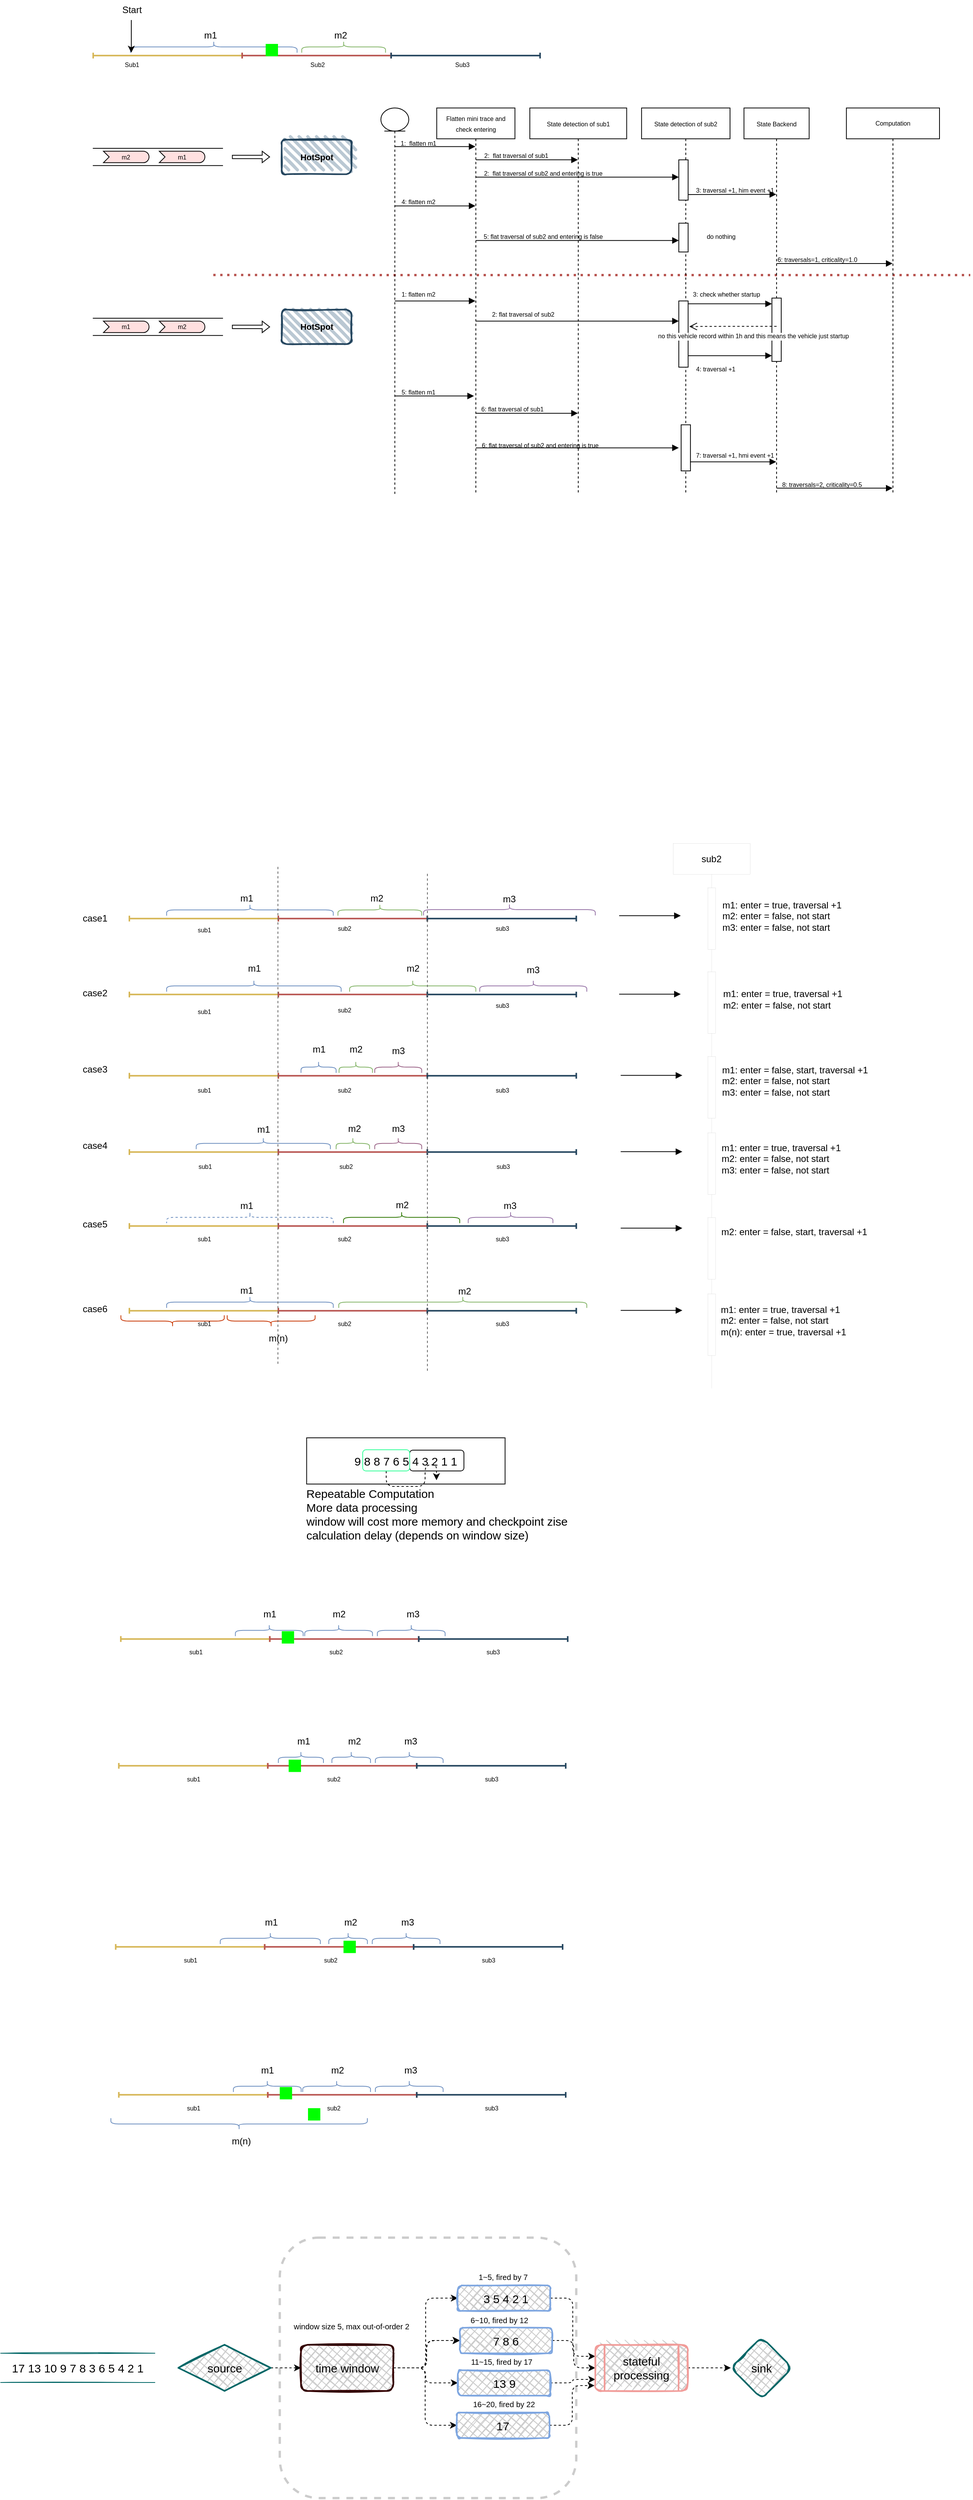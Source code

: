 <mxfile version="20.6.2" type="github">
  <diagram id="Re0tyrblCZsP9Vm3o1qq" name="第 1 页">
    <mxGraphModel dx="1816" dy="704" grid="1" gridSize="11" guides="1" tooltips="1" connect="1" arrows="1" fold="1" page="0" pageScale="1" pageWidth="827" pageHeight="1169" math="0" shadow="0">
      <root>
        <mxCell id="0" />
        <mxCell id="1" parent="0" />
        <mxCell id="D06MetVLkWg-Jv0adHMQ-60" value="" style="rounded=1;whiteSpace=wrap;html=1;shadow=0;glass=0;sketch=0;strokeColor=#CCCCCC;strokeWidth=3;fontSize=15;fillColor=none;dashed=1;" vertex="1" parent="1">
          <mxGeometry x="283.3" y="2963" width="385" height="338" as="geometry" />
        </mxCell>
        <mxCell id="pkjz_35HItkrrQwIqdnt-161" value="" style="group" parent="1" vertex="1" connectable="0">
          <mxGeometry x="41" y="90" width="1099" height="610" as="geometry" />
        </mxCell>
        <mxCell id="pkjz_35HItkrrQwIqdnt-41" value="" style="shape=crossbar;whiteSpace=wrap;html=1;rounded=1;fillColor=#fff2cc;strokeColor=#d6b656;strokeWidth=2;" parent="pkjz_35HItkrrQwIqdnt-161" vertex="1">
          <mxGeometry y="37.377" width="193.443" height="7.475" as="geometry" />
        </mxCell>
        <mxCell id="pkjz_35HItkrrQwIqdnt-42" value="" style="shape=crossbar;whiteSpace=wrap;html=1;rounded=1;fillColor=#f8cecc;strokeColor=#b85450;strokeWidth=2;" parent="pkjz_35HItkrrQwIqdnt-161" vertex="1">
          <mxGeometry x="193.443" y="37.377" width="193.443" height="7.475" as="geometry" />
        </mxCell>
        <mxCell id="pkjz_35HItkrrQwIqdnt-43" value="" style="shape=crossbar;whiteSpace=wrap;html=1;rounded=1;fillColor=#bac8d3;strokeColor=#23445d;strokeWidth=2;" parent="pkjz_35HItkrrQwIqdnt-161" vertex="1">
          <mxGeometry x="386.887" y="37.377" width="193.443" height="7.475" as="geometry" />
        </mxCell>
        <mxCell id="pkjz_35HItkrrQwIqdnt-45" value="" style="shape=curlyBracket;whiteSpace=wrap;html=1;rounded=1;labelPosition=left;verticalLabelPosition=middle;align=right;verticalAlign=middle;direction=south;fillColor=#dae8fc;strokeColor=#6c8ebf;" parent="pkjz_35HItkrrQwIqdnt-161" vertex="1">
          <mxGeometry x="48.361" y="22.426" width="216.415" height="14.951" as="geometry" />
        </mxCell>
        <mxCell id="pkjz_35HItkrrQwIqdnt-46" value="" style="shape=curlyBracket;whiteSpace=wrap;html=1;rounded=1;labelPosition=left;verticalLabelPosition=middle;align=right;verticalAlign=middle;direction=south;fillColor=#d5e8d4;strokeColor=#82b366;" parent="pkjz_35HItkrrQwIqdnt-161" vertex="1">
          <mxGeometry x="270.821" y="22.426" width="108.812" height="14.951" as="geometry" />
        </mxCell>
        <mxCell id="pkjz_35HItkrrQwIqdnt-47" value="m1" style="text;html=1;align=center;verticalAlign=middle;resizable=0;points=[];autosize=1;strokeColor=none;fillColor=none;" parent="pkjz_35HItkrrQwIqdnt-161" vertex="1">
          <mxGeometry x="132.388" width="40" height="30" as="geometry" />
        </mxCell>
        <mxCell id="pkjz_35HItkrrQwIqdnt-48" value="m2" style="text;html=1;align=center;verticalAlign=middle;resizable=0;points=[];autosize=1;strokeColor=none;fillColor=none;" parent="pkjz_35HItkrrQwIqdnt-161" vertex="1">
          <mxGeometry x="301.046" width="40" height="30" as="geometry" />
        </mxCell>
        <mxCell id="pkjz_35HItkrrQwIqdnt-49" value="&lt;font style=&quot;font-size: 8px;&quot;&gt;Sub1&lt;/font&gt;" style="text;html=1;align=center;verticalAlign=middle;resizable=0;points=[];autosize=1;strokeColor=none;fillColor=none;" parent="pkjz_35HItkrrQwIqdnt-161" vertex="1">
          <mxGeometry x="29.501" y="37.377" width="40" height="30" as="geometry" />
        </mxCell>
        <mxCell id="pkjz_35HItkrrQwIqdnt-50" value="&lt;font style=&quot;font-size: 8px;&quot;&gt;Sub2&lt;/font&gt;" style="text;html=1;align=center;verticalAlign=middle;resizable=0;points=[];autosize=1;strokeColor=none;fillColor=none;" parent="pkjz_35HItkrrQwIqdnt-161" vertex="1">
          <mxGeometry x="270.821" y="37.377" width="40" height="30" as="geometry" />
        </mxCell>
        <mxCell id="pkjz_35HItkrrQwIqdnt-51" value="&lt;font style=&quot;font-size: 8px;&quot;&gt;Sub3&lt;/font&gt;" style="text;html=1;align=center;verticalAlign=middle;resizable=0;points=[];autosize=1;strokeColor=none;fillColor=none;" parent="pkjz_35HItkrrQwIqdnt-161" vertex="1">
          <mxGeometry x="459.428" y="37.377" width="40" height="30" as="geometry" />
        </mxCell>
        <mxCell id="pkjz_35HItkrrQwIqdnt-66" value="" style="shape=partialRectangle;whiteSpace=wrap;html=1;left=0;right=0;fillColor=none;fontSize=8;" parent="pkjz_35HItkrrQwIqdnt-161" vertex="1">
          <mxGeometry y="161.471" width="168.054" height="22.426" as="geometry" />
        </mxCell>
        <mxCell id="pkjz_35HItkrrQwIqdnt-71" value="m1" style="html=1;outlineConnect=0;whiteSpace=wrap;fillColor=#FFE0E0;shape=mxgraph.archimate3.event;fontSize=8;" parent="pkjz_35HItkrrQwIqdnt-161" vertex="1">
          <mxGeometry x="85.84" y="165.208" width="59.242" height="14.951" as="geometry" />
        </mxCell>
        <mxCell id="pkjz_35HItkrrQwIqdnt-73" value="m2" style="html=1;outlineConnect=0;whiteSpace=wrap;fillColor=#FFE0E0;shape=mxgraph.archimate3.event;fontSize=8;" parent="pkjz_35HItkrrQwIqdnt-161" vertex="1">
          <mxGeometry x="13.299" y="165.208" width="59.242" height="14.951" as="geometry" />
        </mxCell>
        <mxCell id="pkjz_35HItkrrQwIqdnt-74" value="&lt;b&gt;&lt;font style=&quot;font-size: 11px;&quot;&gt;HotSpot&lt;/font&gt;&lt;/b&gt;" style="rounded=1;whiteSpace=wrap;html=1;strokeWidth=2;fillWeight=4;hachureGap=8;hachureAngle=45;fillColor=#bac8d3;sketch=1;fontSize=8;strokeColor=#23445d;" parent="pkjz_35HItkrrQwIqdnt-161" vertex="1">
          <mxGeometry x="244.827" y="150.257" width="90.677" height="44.853" as="geometry" />
        </mxCell>
        <mxCell id="pkjz_35HItkrrQwIqdnt-79" value="" style="shape=singleArrow;whiteSpace=wrap;html=1;fontSize=11;" parent="pkjz_35HItkrrQwIqdnt-161" vertex="1">
          <mxGeometry x="180.749" y="165.208" width="48.361" height="14.951" as="geometry" />
        </mxCell>
        <mxCell id="pkjz_35HItkrrQwIqdnt-88" value="&lt;font style=&quot;font-size: 8px;&quot;&gt;Flatten&amp;nbsp;mini trace and check entering&lt;/font&gt;" style="shape=umlLifeline;perimeter=lifelinePerimeter;whiteSpace=wrap;html=1;container=1;collapsible=0;recursiveResize=0;outlineConnect=0;fontSize=11;" parent="pkjz_35HItkrrQwIqdnt-161" vertex="1">
          <mxGeometry x="446.129" y="109.142" width="101.558" height="500.858" as="geometry" />
        </mxCell>
        <mxCell id="pkjz_35HItkrrQwIqdnt-129" value="" style="endArrow=none;html=1;rounded=0;dashed=1;dashPattern=1 2;fontSize=8;fillColor=#f8cecc;strokeColor=#b85450;gradientColor=#ea6b66;strokeWidth=3;" parent="pkjz_35HItkrrQwIqdnt-88" edge="1">
          <mxGeometry relative="1" as="geometry">
            <mxPoint x="-290.165" y="216.789" as="sourcePoint" />
            <mxPoint x="692.871" y="216.858" as="targetPoint" />
          </mxGeometry>
        </mxCell>
        <mxCell id="pkjz_35HItkrrQwIqdnt-130" value="" style="resizable=0;html=1;align=right;verticalAlign=bottom;fontSize=8;" parent="pkjz_35HItkrrQwIqdnt-129" connectable="0" vertex="1">
          <mxGeometry x="1" relative="1" as="geometry" />
        </mxCell>
        <mxCell id="pkjz_35HItkrrQwIqdnt-147" value="" style="html=1;verticalAlign=bottom;endArrow=block;rounded=0;strokeWidth=1;fontSize=8;" parent="pkjz_35HItkrrQwIqdnt-88" source="pkjz_35HItkrrQwIqdnt-92" edge="1">
          <mxGeometry width="80" relative="1" as="geometry">
            <mxPoint x="-48.361" y="373.775" as="sourcePoint" />
            <mxPoint x="48.361" y="373.775" as="targetPoint" />
          </mxGeometry>
        </mxCell>
        <mxCell id="pkjz_35HItkrrQwIqdnt-89" value="&lt;font style=&quot;font-size: 8px;&quot;&gt;State detection of sub1&lt;/font&gt;" style="shape=umlLifeline;perimeter=lifelinePerimeter;whiteSpace=wrap;html=1;container=1;collapsible=0;recursiveResize=0;outlineConnect=0;fontSize=11;" parent="pkjz_35HItkrrQwIqdnt-161" vertex="1">
          <mxGeometry x="567.031" y="109.142" width="125.738" height="500.858" as="geometry" />
        </mxCell>
        <mxCell id="pkjz_35HItkrrQwIqdnt-111" value="5: flat traversal of sub2 and entering is false" style="text;html=1;align=center;verticalAlign=middle;resizable=0;points=[];autosize=1;strokeColor=none;fillColor=none;fontSize=8;" parent="pkjz_35HItkrrQwIqdnt-89" vertex="1">
          <mxGeometry x="-72.541" y="156.985" width="180" height="20" as="geometry" />
        </mxCell>
        <mxCell id="pkjz_35HItkrrQwIqdnt-151" value="6: flat traversal of sub1" style="text;html=1;align=center;verticalAlign=middle;resizable=0;points=[];autosize=1;strokeColor=none;fillColor=none;fontSize=8;" parent="pkjz_35HItkrrQwIqdnt-89" vertex="1">
          <mxGeometry x="-72.541" y="381.25" width="100" height="20" as="geometry" />
        </mxCell>
        <mxCell id="pkjz_35HItkrrQwIqdnt-90" value="&lt;font style=&quot;font-size: 8px;&quot;&gt;State Backend&lt;/font&gt;" style="shape=umlLifeline;perimeter=lifelinePerimeter;whiteSpace=wrap;html=1;container=1;collapsible=0;recursiveResize=0;outlineConnect=0;fontSize=11;" parent="pkjz_35HItkrrQwIqdnt-161" vertex="1">
          <mxGeometry x="845.106" y="109.142" width="84.631" height="500.858" as="geometry" />
        </mxCell>
        <mxCell id="pkjz_35HItkrrQwIqdnt-140" value="" style="html=1;points=[];perimeter=orthogonalPerimeter;fontSize=8;" parent="pkjz_35HItkrrQwIqdnt-90" vertex="1">
          <mxGeometry x="36.271" y="246.691" width="12.09" height="82.23" as="geometry" />
        </mxCell>
        <mxCell id="pkjz_35HItkrrQwIqdnt-136" value="" style="html=1;verticalAlign=bottom;endArrow=block;rounded=0;fontSize=8;" parent="pkjz_35HItkrrQwIqdnt-90" edge="1">
          <mxGeometry width="80" relative="1" as="geometry">
            <mxPoint x="-72.541" y="254.167" as="sourcePoint" />
            <mxPoint x="36.271" y="254.167" as="targetPoint" />
            <Array as="points" />
          </mxGeometry>
        </mxCell>
        <mxCell id="pkjz_35HItkrrQwIqdnt-143" value="" style="html=1;verticalAlign=bottom;endArrow=block;rounded=0;fontSize=8;" parent="pkjz_35HItkrrQwIqdnt-90" edge="1">
          <mxGeometry width="80" relative="1" as="geometry">
            <mxPoint x="-72.541" y="321.446" as="sourcePoint" />
            <mxPoint x="36.271" y="321.446" as="targetPoint" />
            <Array as="points" />
          </mxGeometry>
        </mxCell>
        <mxCell id="pkjz_35HItkrrQwIqdnt-155" value="7: traversal +1, hmi event +1" style="text;html=1;align=center;verticalAlign=middle;resizable=0;points=[];autosize=1;strokeColor=none;fillColor=none;fontSize=8;" parent="pkjz_35HItkrrQwIqdnt-90" vertex="1">
          <mxGeometry x="-72.541" y="441.054" width="120" height="20" as="geometry" />
        </mxCell>
        <mxCell id="pkjz_35HItkrrQwIqdnt-92" value="" style="shape=umlLifeline;participant=umlEntity;perimeter=lifelinePerimeter;whiteSpace=wrap;html=1;container=1;collapsible=0;recursiveResize=0;verticalAlign=top;spacingTop=36;outlineConnect=0;fontSize=11;size=30;" parent="pkjz_35HItkrrQwIqdnt-161" vertex="1">
          <mxGeometry x="373.587" y="109.142" width="36.271" height="500.858" as="geometry" />
        </mxCell>
        <mxCell id="pkjz_35HItkrrQwIqdnt-95" value="" style="html=1;verticalAlign=bottom;endArrow=block;rounded=0;fontSize=11;" parent="pkjz_35HItkrrQwIqdnt-161" target="pkjz_35HItkrrQwIqdnt-88" edge="1">
          <mxGeometry width="80" relative="1" as="geometry">
            <mxPoint x="391.723" y="159.228" as="sourcePoint" />
            <mxPoint x="488.444" y="159.228" as="targetPoint" />
          </mxGeometry>
        </mxCell>
        <mxCell id="pkjz_35HItkrrQwIqdnt-96" value="&lt;font style=&quot;font-size: 8px;&quot;&gt;State detection of sub2&lt;/font&gt;" style="shape=umlLifeline;perimeter=lifelinePerimeter;whiteSpace=wrap;html=1;container=1;collapsible=0;recursiveResize=0;outlineConnect=0;fontSize=11;" parent="pkjz_35HItkrrQwIqdnt-161" vertex="1">
          <mxGeometry x="712.113" y="109.142" width="114.857" height="500.858" as="geometry" />
        </mxCell>
        <mxCell id="pkjz_35HItkrrQwIqdnt-117" value="" style="html=1;points=[];perimeter=orthogonalPerimeter;fontSize=8;" parent="pkjz_35HItkrrQwIqdnt-96" vertex="1">
          <mxGeometry x="48.361" y="149.51" width="12.09" height="37.377" as="geometry" />
        </mxCell>
        <mxCell id="pkjz_35HItkrrQwIqdnt-122" value="" style="html=1;points=[];perimeter=orthogonalPerimeter;fontSize=8;" parent="pkjz_35HItkrrQwIqdnt-96" vertex="1">
          <mxGeometry x="48.361" y="67.279" width="12.09" height="52.328" as="geometry" />
        </mxCell>
        <mxCell id="pkjz_35HItkrrQwIqdnt-135" value="" style="html=1;points=[];perimeter=orthogonalPerimeter;fontSize=8;" parent="pkjz_35HItkrrQwIqdnt-96" vertex="1">
          <mxGeometry x="48.361" y="250.429" width="12.09" height="85.968" as="geometry" />
        </mxCell>
        <mxCell id="pkjz_35HItkrrQwIqdnt-153" value="" style="html=1;points=[];perimeter=orthogonalPerimeter;fontSize=8;" parent="pkjz_35HItkrrQwIqdnt-96" vertex="1">
          <mxGeometry x="51.383" y="411.152" width="12.09" height="59.804" as="geometry" />
        </mxCell>
        <mxCell id="pkjz_35HItkrrQwIqdnt-97" value="" style="html=1;verticalAlign=bottom;endArrow=block;rounded=0;fontSize=11;" parent="pkjz_35HItkrrQwIqdnt-161" source="pkjz_35HItkrrQwIqdnt-88" target="pkjz_35HItkrrQwIqdnt-89" edge="1">
          <mxGeometry width="80" relative="1" as="geometry">
            <mxPoint x="494.49" y="179.688" as="sourcePoint" />
            <mxPoint x="627.482" y="228.75" as="targetPoint" />
            <Array as="points">
              <mxPoint x="530.76" y="176.422" />
              <mxPoint x="591.211" y="176.422" />
            </Array>
          </mxGeometry>
        </mxCell>
        <mxCell id="pkjz_35HItkrrQwIqdnt-99" value="&lt;span style=&quot;font-size: 8px;&quot;&gt;1:&amp;nbsp; flatten m1&lt;/span&gt;" style="text;html=1;align=center;verticalAlign=middle;resizable=0;points=[];autosize=1;strokeColor=none;fillColor=none;fontSize=11;" parent="pkjz_35HItkrrQwIqdnt-161" vertex="1">
          <mxGeometry x="386.887" y="139.044" width="70" height="30" as="geometry" />
        </mxCell>
        <mxCell id="pkjz_35HItkrrQwIqdnt-102" value="" style="html=1;verticalAlign=bottom;endArrow=block;rounded=0;fontSize=8;" parent="pkjz_35HItkrrQwIqdnt-161" source="pkjz_35HItkrrQwIqdnt-88" edge="1">
          <mxGeometry width="80" relative="1" as="geometry">
            <mxPoint x="494.49" y="195.11" as="sourcePoint" />
            <mxPoint x="760.474" y="198.848" as="targetPoint" />
            <Array as="points">
              <mxPoint x="579.121" y="198.848" />
            </Array>
          </mxGeometry>
        </mxCell>
        <mxCell id="pkjz_35HItkrrQwIqdnt-101" value="2:&amp;nbsp; flat traversal of sub1" style="text;html=1;align=center;verticalAlign=middle;resizable=0;points=[];autosize=1;strokeColor=none;fillColor=none;fontSize=8;" parent="pkjz_35HItkrrQwIqdnt-161" vertex="1">
          <mxGeometry x="494.49" y="161.471" width="110" height="20" as="geometry" />
        </mxCell>
        <mxCell id="pkjz_35HItkrrQwIqdnt-103" value="2:&amp;nbsp; flat traversal of sub2 and entering is true" style="text;html=1;align=center;verticalAlign=middle;resizable=0;points=[];autosize=1;strokeColor=none;fillColor=none;fontSize=8;" parent="pkjz_35HItkrrQwIqdnt-161" vertex="1">
          <mxGeometry x="494.49" y="183.897" width="180" height="20" as="geometry" />
        </mxCell>
        <mxCell id="pkjz_35HItkrrQwIqdnt-108" value="" style="html=1;verticalAlign=bottom;endArrow=block;rounded=0;fontSize=8;" parent="pkjz_35HItkrrQwIqdnt-161" source="pkjz_35HItkrrQwIqdnt-92" target="pkjz_35HItkrrQwIqdnt-88" edge="1">
          <mxGeometry width="80" relative="1" as="geometry">
            <mxPoint x="386.887" y="251.176" as="sourcePoint" />
            <mxPoint x="483.608" y="251.176" as="targetPoint" />
            <Array as="points">
              <mxPoint x="458.219" y="236.225" />
            </Array>
          </mxGeometry>
        </mxCell>
        <mxCell id="pkjz_35HItkrrQwIqdnt-109" value="4: flatten m2" style="text;html=1;align=center;verticalAlign=middle;resizable=0;points=[];autosize=1;strokeColor=none;fillColor=none;fontSize=8;" parent="pkjz_35HItkrrQwIqdnt-161" vertex="1">
          <mxGeometry x="386.887" y="221.275" width="70" height="20" as="geometry" />
        </mxCell>
        <mxCell id="pkjz_35HItkrrQwIqdnt-110" value="" style="html=1;verticalAlign=bottom;endArrow=block;rounded=0;fontSize=8;" parent="pkjz_35HItkrrQwIqdnt-161" source="pkjz_35HItkrrQwIqdnt-88" edge="1">
          <mxGeometry width="80" relative="1" as="geometry">
            <mxPoint x="507.789" y="266.127" as="sourcePoint" />
            <mxPoint x="760.474" y="281.078" as="targetPoint" />
            <Array as="points">
              <mxPoint x="651.662" y="281.078" />
            </Array>
          </mxGeometry>
        </mxCell>
        <mxCell id="pkjz_35HItkrrQwIqdnt-121" value="do nothing" style="text;html=1;align=center;verticalAlign=middle;resizable=0;points=[];autosize=1;strokeColor=none;fillColor=none;fontSize=8;" parent="pkjz_35HItkrrQwIqdnt-161" vertex="1">
          <mxGeometry x="784.655" y="266.127" width="60" height="20" as="geometry" />
        </mxCell>
        <mxCell id="pkjz_35HItkrrQwIqdnt-124" value="" style="shape=partialRectangle;whiteSpace=wrap;html=1;left=0;right=0;fillColor=none;fontSize=8;" parent="pkjz_35HItkrrQwIqdnt-161" vertex="1">
          <mxGeometry y="381.998" width="168.054" height="22.426" as="geometry" />
        </mxCell>
        <mxCell id="pkjz_35HItkrrQwIqdnt-125" value="m2" style="html=1;outlineConnect=0;whiteSpace=wrap;fillColor=#FFE0E0;shape=mxgraph.archimate3.event;fontSize=8;" parent="pkjz_35HItkrrQwIqdnt-161" vertex="1">
          <mxGeometry x="85.84" y="385.735" width="59.242" height="14.951" as="geometry" />
        </mxCell>
        <mxCell id="pkjz_35HItkrrQwIqdnt-126" value="m1" style="html=1;outlineConnect=0;whiteSpace=wrap;fillColor=#FFE0E0;shape=mxgraph.archimate3.event;fontSize=8;" parent="pkjz_35HItkrrQwIqdnt-161" vertex="1">
          <mxGeometry x="13.299" y="385.735" width="59.242" height="14.951" as="geometry" />
        </mxCell>
        <mxCell id="pkjz_35HItkrrQwIqdnt-127" value="&lt;b&gt;&lt;font style=&quot;font-size: 11px;&quot;&gt;HotSpot&lt;/font&gt;&lt;/b&gt;" style="rounded=1;whiteSpace=wrap;html=1;strokeWidth=2;fillWeight=4;hachureGap=8;hachureAngle=45;fillColor=#bac8d3;sketch=1;fontSize=8;strokeColor=#23445d;" parent="pkjz_35HItkrrQwIqdnt-161" vertex="1">
          <mxGeometry x="244.827" y="370.784" width="90.677" height="44.853" as="geometry" />
        </mxCell>
        <mxCell id="pkjz_35HItkrrQwIqdnt-128" value="" style="shape=singleArrow;whiteSpace=wrap;html=1;fontSize=11;" parent="pkjz_35HItkrrQwIqdnt-161" vertex="1">
          <mxGeometry x="180.749" y="385.735" width="48.361" height="14.951" as="geometry" />
        </mxCell>
        <mxCell id="pkjz_35HItkrrQwIqdnt-131" value="" style="html=1;verticalAlign=bottom;endArrow=block;rounded=0;fontSize=8;" parent="pkjz_35HItkrrQwIqdnt-161" source="pkjz_35HItkrrQwIqdnt-92" target="pkjz_35HItkrrQwIqdnt-88" edge="1">
          <mxGeometry width="80" relative="1" as="geometry">
            <mxPoint x="397.768" y="359.257" as="sourcePoint" />
            <mxPoint x="494.49" y="359.257" as="targetPoint" />
          </mxGeometry>
        </mxCell>
        <mxCell id="pkjz_35HItkrrQwIqdnt-132" value="1: flatten m2" style="text;html=1;align=center;verticalAlign=middle;resizable=0;points=[];autosize=1;strokeColor=none;fillColor=none;fontSize=8;" parent="pkjz_35HItkrrQwIqdnt-161" vertex="1">
          <mxGeometry x="386.887" y="340.882" width="70" height="20" as="geometry" />
        </mxCell>
        <mxCell id="pkjz_35HItkrrQwIqdnt-133" value="" style="html=1;verticalAlign=bottom;endArrow=block;rounded=0;fontSize=8;" parent="pkjz_35HItkrrQwIqdnt-161" source="pkjz_35HItkrrQwIqdnt-88" edge="1">
          <mxGeometry width="80" relative="1" as="geometry">
            <mxPoint x="507.789" y="381.998" as="sourcePoint" />
            <mxPoint x="760.474" y="385.735" as="targetPoint" />
            <Array as="points">
              <mxPoint x="663.752" y="385.735" />
            </Array>
          </mxGeometry>
        </mxCell>
        <mxCell id="pkjz_35HItkrrQwIqdnt-134" value="2: flat traversal of sub2" style="text;html=1;align=center;verticalAlign=middle;resizable=0;points=[];autosize=1;strokeColor=none;fillColor=none;fontSize=8;" parent="pkjz_35HItkrrQwIqdnt-161" vertex="1">
          <mxGeometry x="507.789" y="367.047" width="100" height="20" as="geometry" />
        </mxCell>
        <mxCell id="pkjz_35HItkrrQwIqdnt-138" value="4: traversal +1" style="text;html=1;align=center;verticalAlign=middle;resizable=0;points=[];autosize=1;strokeColor=none;fillColor=none;fontSize=8;" parent="pkjz_35HItkrrQwIqdnt-161" vertex="1">
          <mxGeometry x="772.564" y="438.064" width="70" height="20" as="geometry" />
        </mxCell>
        <mxCell id="pkjz_35HItkrrQwIqdnt-141" value="no this vehicle record within 1h and this means the vehicle just startup" style="html=1;verticalAlign=bottom;endArrow=open;dashed=1;endSize=8;rounded=0;fontSize=8;entryX=1.125;entryY=0.386;entryDx=0;entryDy=0;entryPerimeter=0;" parent="pkjz_35HItkrrQwIqdnt-161" target="pkjz_35HItkrrQwIqdnt-135" edge="1">
          <mxGeometry x="-0.467" y="21" relative="1" as="geometry">
            <mxPoint x="887.421" y="392.463" as="sourcePoint" />
            <mxPoint x="772.564" y="363.309" as="targetPoint" />
            <Array as="points">
              <mxPoint x="833.015" y="392.463" />
            </Array>
            <mxPoint as="offset" />
          </mxGeometry>
        </mxCell>
        <mxCell id="pkjz_35HItkrrQwIqdnt-145" value="3: check whether startup" style="text;html=1;align=center;verticalAlign=middle;resizable=0;points=[];autosize=1;strokeColor=none;fillColor=none;fontSize=8;" parent="pkjz_35HItkrrQwIqdnt-161" vertex="1">
          <mxGeometry x="766.519" y="340.882" width="110" height="20" as="geometry" />
        </mxCell>
        <mxCell id="pkjz_35HItkrrQwIqdnt-148" value="5: flatten m1" style="text;html=1;align=center;verticalAlign=middle;resizable=0;points=[];autosize=1;strokeColor=none;fillColor=none;fontSize=8;" parent="pkjz_35HItkrrQwIqdnt-161" vertex="1">
          <mxGeometry x="386.887" y="467.966" width="70" height="20" as="geometry" />
        </mxCell>
        <mxCell id="pkjz_35HItkrrQwIqdnt-149" value="" style="html=1;verticalAlign=bottom;endArrow=block;rounded=0;strokeWidth=1;fontSize=8;" parent="pkjz_35HItkrrQwIqdnt-161" source="pkjz_35HItkrrQwIqdnt-88" target="pkjz_35HItkrrQwIqdnt-89" edge="1">
          <mxGeometry width="80" relative="1" as="geometry">
            <mxPoint x="507.789" y="512.819" as="sourcePoint" />
            <mxPoint x="604.51" y="512.819" as="targetPoint" />
            <Array as="points">
              <mxPoint x="579.121" y="505.343" />
            </Array>
          </mxGeometry>
        </mxCell>
        <mxCell id="pkjz_35HItkrrQwIqdnt-150" value="" style="html=1;verticalAlign=bottom;endArrow=block;rounded=0;strokeWidth=1;fontSize=8;" parent="pkjz_35HItkrrQwIqdnt-161" source="pkjz_35HItkrrQwIqdnt-88" edge="1">
          <mxGeometry width="80" relative="1" as="geometry">
            <mxPoint x="508.595" y="550.196" as="sourcePoint" />
            <mxPoint x="760.474" y="550.196" as="targetPoint" />
            <Array as="points">
              <mxPoint x="591.211" y="550.196" />
            </Array>
          </mxGeometry>
        </mxCell>
        <mxCell id="pkjz_35HItkrrQwIqdnt-152" value="6: flat traversal of sub2 and entering is true" style="text;html=1;align=center;verticalAlign=middle;resizable=0;points=[];autosize=1;strokeColor=none;fillColor=none;fontSize=8;" parent="pkjz_35HItkrrQwIqdnt-161" vertex="1">
          <mxGeometry x="489.653" y="536.74" width="180" height="20" as="geometry" />
        </mxCell>
        <mxCell id="pkjz_35HItkrrQwIqdnt-154" value="" style="html=1;verticalAlign=bottom;endArrow=block;rounded=0;strokeWidth=1;fontSize=8;exitX=0.958;exitY=0.804;exitDx=0;exitDy=0;exitPerimeter=0;" parent="pkjz_35HItkrrQwIqdnt-161" source="pkjz_35HItkrrQwIqdnt-153" target="pkjz_35HItkrrQwIqdnt-90" edge="1">
          <mxGeometry width="80" relative="1" as="geometry">
            <mxPoint x="784.655" y="572.623" as="sourcePoint" />
            <mxPoint x="881.376" y="572.623" as="targetPoint" />
          </mxGeometry>
        </mxCell>
        <mxCell id="pkjz_35HItkrrQwIqdnt-156" value="Computation" style="shape=umlLifeline;perimeter=lifelinePerimeter;whiteSpace=wrap;html=1;container=1;collapsible=0;recursiveResize=0;outlineConnect=0;fontSize=8;" parent="pkjz_35HItkrrQwIqdnt-161" vertex="1">
          <mxGeometry x="978.098" y="109.142" width="120.902" height="500.858" as="geometry" />
        </mxCell>
        <mxCell id="pkjz_35HItkrrQwIqdnt-160" value="8: traversals=2, criticality=0.5" style="text;html=1;align=center;verticalAlign=middle;resizable=0;points=[];autosize=1;strokeColor=none;fillColor=none;fontSize=8;" parent="pkjz_35HItkrrQwIqdnt-156" vertex="1">
          <mxGeometry x="-96.722" y="478.431" width="130" height="20" as="geometry" />
        </mxCell>
        <mxCell id="pkjz_35HItkrrQwIqdnt-157" value="" style="html=1;verticalAlign=bottom;endArrow=block;rounded=0;strokeWidth=1;fontSize=8;" parent="pkjz_35HItkrrQwIqdnt-161" source="pkjz_35HItkrrQwIqdnt-90" target="pkjz_35HItkrrQwIqdnt-156" edge="1">
          <mxGeometry width="80" relative="1" as="geometry">
            <mxPoint x="917.647" y="288.554" as="sourcePoint" />
            <mxPoint x="1014.369" y="288.554" as="targetPoint" />
            <Array as="points">
              <mxPoint x="978.098" y="310.98" />
            </Array>
          </mxGeometry>
        </mxCell>
        <mxCell id="pkjz_35HItkrrQwIqdnt-158" value="6: traversals=1, criticality=1.0" style="text;html=1;align=center;verticalAlign=middle;resizable=0;points=[];autosize=1;strokeColor=none;fillColor=none;fontSize=8;" parent="pkjz_35HItkrrQwIqdnt-161" vertex="1">
          <mxGeometry x="875.331" y="296.029" width="130" height="20" as="geometry" />
        </mxCell>
        <mxCell id="pkjz_35HItkrrQwIqdnt-105" value="3: traversal +1, him event +1" style="text;html=1;align=center;verticalAlign=middle;resizable=0;points=[];autosize=1;strokeColor=none;fillColor=none;fontSize=8;" parent="pkjz_35HItkrrQwIqdnt-161" vertex="1">
          <mxGeometry x="772.564" y="206.324" width="120" height="20" as="geometry" />
        </mxCell>
        <mxCell id="pkjz_35HItkrrQwIqdnt-104" value="" style="html=1;verticalAlign=bottom;endArrow=block;rounded=0;fontSize=8;exitX=1.036;exitY=0.861;exitDx=0;exitDy=0;exitPerimeter=0;" parent="pkjz_35HItkrrQwIqdnt-161" source="pkjz_35HItkrrQwIqdnt-122" target="pkjz_35HItkrrQwIqdnt-90" edge="1">
          <mxGeometry width="80" relative="1" as="geometry">
            <mxPoint x="779" y="220" as="sourcePoint" />
            <mxPoint x="881.376" y="213.799" as="targetPoint" />
            <Array as="points">
              <mxPoint x="833.015" y="221.275" />
            </Array>
          </mxGeometry>
        </mxCell>
        <mxCell id="pkjz_35HItkrrQwIqdnt-159" value="" style="html=1;verticalAlign=bottom;endArrow=block;rounded=0;strokeWidth=1;fontSize=8;" parent="pkjz_35HItkrrQwIqdnt-161" source="pkjz_35HItkrrQwIqdnt-90" target="pkjz_35HItkrrQwIqdnt-156" edge="1">
          <mxGeometry width="80" relative="1" as="geometry">
            <mxPoint x="893.466" y="602.525" as="sourcePoint" />
            <mxPoint x="990.188" y="602.525" as="targetPoint" />
            <Array as="points">
              <mxPoint x="1002.278" y="602.525" />
            </Array>
          </mxGeometry>
        </mxCell>
        <mxCell id="D06MetVLkWg-Jv0adHMQ-8" value="" style="shape=image;html=1;verticalAlign=top;verticalLabelPosition=bottom;labelBackgroundColor=#ffffff;imageAspect=0;aspect=fixed;image=https://cdn2.iconfinder.com/data/icons/onebit/PNG/onebit_33.png;dashed=1;strokeWidth=1;imageBorder=none;imageBackground=#00FF00;" vertex="1" parent="pkjz_35HItkrrQwIqdnt-161">
          <mxGeometry x="224.0" y="26" width="16" height="16" as="geometry" />
        </mxCell>
        <mxCell id="EDN6SahsGzkHJHIuNWbJ-43" value="" style="shape=crossbar;whiteSpace=wrap;html=1;rounded=1;fillColor=#fff2cc;strokeColor=#d6b656;strokeWidth=2;" parent="1" vertex="1">
          <mxGeometry x="88" y="1247.377" width="193.443" height="7.475" as="geometry" />
        </mxCell>
        <mxCell id="EDN6SahsGzkHJHIuNWbJ-44" value="" style="shape=crossbar;whiteSpace=wrap;html=1;rounded=1;fillColor=#f8cecc;strokeColor=#b85450;strokeWidth=2;" parent="1" vertex="1">
          <mxGeometry x="281.443" y="1247.377" width="193.443" height="7.475" as="geometry" />
        </mxCell>
        <mxCell id="EDN6SahsGzkHJHIuNWbJ-45" value="" style="shape=crossbar;whiteSpace=wrap;html=1;rounded=1;fillColor=#bac8d3;strokeColor=#23445d;strokeWidth=2;" parent="1" vertex="1">
          <mxGeometry x="474.887" y="1247.377" width="193.443" height="7.475" as="geometry" />
        </mxCell>
        <mxCell id="EDN6SahsGzkHJHIuNWbJ-46" value="" style="shape=curlyBracket;whiteSpace=wrap;html=1;rounded=1;labelPosition=left;verticalLabelPosition=middle;align=right;verticalAlign=middle;direction=south;fillColor=#dae8fc;strokeColor=#6c8ebf;" parent="1" vertex="1">
          <mxGeometry x="136.361" y="1232.426" width="216.415" height="14.951" as="geometry" />
        </mxCell>
        <mxCell id="EDN6SahsGzkHJHIuNWbJ-47" value="" style="shape=curlyBracket;whiteSpace=wrap;html=1;rounded=1;labelPosition=left;verticalLabelPosition=middle;align=right;verticalAlign=middle;direction=south;fillColor=#d5e8d4;strokeColor=#82b366;" parent="1" vertex="1">
          <mxGeometry x="358.821" y="1232.426" width="108.812" height="14.951" as="geometry" />
        </mxCell>
        <mxCell id="EDN6SahsGzkHJHIuNWbJ-48" value="m1" style="text;html=1;align=center;verticalAlign=middle;resizable=0;points=[];autosize=1;strokeColor=none;fillColor=none;" parent="1" vertex="1">
          <mxGeometry x="220.388" y="1210" width="40" height="30" as="geometry" />
        </mxCell>
        <mxCell id="EDN6SahsGzkHJHIuNWbJ-49" value="m2" style="text;html=1;align=center;verticalAlign=middle;resizable=0;points=[];autosize=1;strokeColor=none;fillColor=none;" parent="1" vertex="1">
          <mxGeometry x="389.046" y="1210" width="40" height="30" as="geometry" />
        </mxCell>
        <mxCell id="EDN6SahsGzkHJHIuNWbJ-50" value="" style="shape=crossbar;whiteSpace=wrap;html=1;rounded=1;fillColor=#fff2cc;strokeColor=#d6b656;strokeWidth=2;" parent="1" vertex="1">
          <mxGeometry x="88" y="1345.947" width="193.443" height="7.475" as="geometry" />
        </mxCell>
        <mxCell id="EDN6SahsGzkHJHIuNWbJ-51" value="" style="shape=crossbar;whiteSpace=wrap;html=1;rounded=1;fillColor=#f8cecc;strokeColor=#b85450;strokeWidth=2;" parent="1" vertex="1">
          <mxGeometry x="281.443" y="1345.947" width="193.443" height="7.475" as="geometry" />
        </mxCell>
        <mxCell id="EDN6SahsGzkHJHIuNWbJ-52" value="" style="shape=crossbar;whiteSpace=wrap;html=1;rounded=1;fillColor=#bac8d3;strokeColor=#23445d;strokeWidth=2;" parent="1" vertex="1">
          <mxGeometry x="474.887" y="1345.947" width="193.443" height="7.475" as="geometry" />
        </mxCell>
        <mxCell id="EDN6SahsGzkHJHIuNWbJ-53" value="" style="shape=curlyBracket;whiteSpace=wrap;html=1;rounded=1;labelPosition=left;verticalLabelPosition=middle;align=right;verticalAlign=middle;direction=south;fillColor=#dae8fc;strokeColor=#6c8ebf;" parent="1" vertex="1">
          <mxGeometry x="136.36" y="1331" width="226.64" height="14.95" as="geometry" />
        </mxCell>
        <mxCell id="EDN6SahsGzkHJHIuNWbJ-54" value="" style="shape=curlyBracket;whiteSpace=wrap;html=1;rounded=1;labelPosition=left;verticalLabelPosition=middle;align=right;verticalAlign=middle;direction=south;fillColor=#d5e8d4;strokeColor=#82b366;" parent="1" vertex="1">
          <mxGeometry x="374" y="1331" width="163.91" height="14.95" as="geometry" />
        </mxCell>
        <mxCell id="EDN6SahsGzkHJHIuNWbJ-55" value="m1" style="text;html=1;align=center;verticalAlign=middle;resizable=0;points=[];autosize=1;strokeColor=none;fillColor=none;" parent="1" vertex="1">
          <mxGeometry x="229.678" y="1301" width="40" height="30" as="geometry" />
        </mxCell>
        <mxCell id="EDN6SahsGzkHJHIuNWbJ-56" value="m2" style="text;html=1;align=center;verticalAlign=middle;resizable=0;points=[];autosize=1;strokeColor=none;fillColor=none;" parent="1" vertex="1">
          <mxGeometry x="435.956" y="1301" width="40" height="30" as="geometry" />
        </mxCell>
        <mxCell id="EDN6SahsGzkHJHIuNWbJ-57" value="" style="shape=crossbar;whiteSpace=wrap;html=1;rounded=1;fillColor=#fff2cc;strokeColor=#d6b656;strokeWidth=2;" parent="1" vertex="1">
          <mxGeometry x="88" y="1451.377" width="193.443" height="7.475" as="geometry" />
        </mxCell>
        <mxCell id="EDN6SahsGzkHJHIuNWbJ-58" value="" style="shape=crossbar;whiteSpace=wrap;html=1;rounded=1;fillColor=#f8cecc;strokeColor=#b85450;strokeWidth=2;" parent="1" vertex="1">
          <mxGeometry x="281.443" y="1451.377" width="193.443" height="7.475" as="geometry" />
        </mxCell>
        <mxCell id="EDN6SahsGzkHJHIuNWbJ-59" value="" style="shape=crossbar;whiteSpace=wrap;html=1;rounded=1;fillColor=#bac8d3;strokeColor=#23445d;strokeWidth=2;" parent="1" vertex="1">
          <mxGeometry x="474.887" y="1451.377" width="193.443" height="7.475" as="geometry" />
        </mxCell>
        <mxCell id="EDN6SahsGzkHJHIuNWbJ-60" value="" style="shape=curlyBracket;whiteSpace=wrap;html=1;rounded=1;labelPosition=left;verticalLabelPosition=middle;align=right;verticalAlign=middle;direction=south;fillColor=#dae8fc;strokeColor=#6c8ebf;" parent="1" vertex="1">
          <mxGeometry x="310.86" y="1436.43" width="45.6" height="14.95" as="geometry" />
        </mxCell>
        <mxCell id="EDN6SahsGzkHJHIuNWbJ-61" value="" style="shape=curlyBracket;whiteSpace=wrap;html=1;rounded=1;labelPosition=left;verticalLabelPosition=middle;align=right;verticalAlign=middle;direction=south;fillColor=#d5e8d4;strokeColor=#82b366;" parent="1" vertex="1">
          <mxGeometry x="360.29" y="1436.43" width="43.42" height="14.95" as="geometry" />
        </mxCell>
        <mxCell id="EDN6SahsGzkHJHIuNWbJ-62" value="m1" style="text;html=1;align=center;verticalAlign=middle;resizable=0;points=[];autosize=1;strokeColor=none;fillColor=none;" parent="1" vertex="1">
          <mxGeometry x="313.658" y="1406.43" width="40" height="30" as="geometry" />
        </mxCell>
        <mxCell id="EDN6SahsGzkHJHIuNWbJ-63" value="m2" style="text;html=1;align=center;verticalAlign=middle;resizable=0;points=[];autosize=1;strokeColor=none;fillColor=none;" parent="1" vertex="1">
          <mxGeometry x="361.996" y="1406.43" width="40" height="30" as="geometry" />
        </mxCell>
        <mxCell id="EDN6SahsGzkHJHIuNWbJ-64" value="" style="shape=crossbar;whiteSpace=wrap;html=1;rounded=1;fillColor=#fff2cc;strokeColor=#d6b656;strokeWidth=2;" parent="1" vertex="1">
          <mxGeometry x="88" y="1646.377" width="193.443" height="7.475" as="geometry" />
        </mxCell>
        <mxCell id="EDN6SahsGzkHJHIuNWbJ-65" value="" style="shape=crossbar;whiteSpace=wrap;html=1;rounded=1;fillColor=#f8cecc;strokeColor=#b85450;strokeWidth=2;" parent="1" vertex="1">
          <mxGeometry x="281.443" y="1646.377" width="193.443" height="7.475" as="geometry" />
        </mxCell>
        <mxCell id="EDN6SahsGzkHJHIuNWbJ-66" value="" style="shape=crossbar;whiteSpace=wrap;html=1;rounded=1;fillColor=#bac8d3;strokeColor=#23445d;strokeWidth=2;" parent="1" vertex="1">
          <mxGeometry x="474.887" y="1646.377" width="193.443" height="7.475" as="geometry" />
        </mxCell>
        <mxCell id="EDN6SahsGzkHJHIuNWbJ-67" value="" style="shape=curlyBracket;whiteSpace=wrap;html=1;rounded=1;labelPosition=left;verticalLabelPosition=middle;align=right;verticalAlign=middle;direction=south;fillColor=#dae8fc;strokeColor=#6c8ebf;dashed=1;" parent="1" vertex="1">
          <mxGeometry x="136.361" y="1631.426" width="216.415" height="14.951" as="geometry" />
        </mxCell>
        <mxCell id="EDN6SahsGzkHJHIuNWbJ-68" value="" style="shape=curlyBracket;whiteSpace=wrap;html=1;rounded=1;labelPosition=left;verticalLabelPosition=middle;align=right;verticalAlign=middle;direction=south;fillColor=#e1d5e7;strokeColor=#9673a6;" parent="1" vertex="1">
          <mxGeometry x="528" y="1631.43" width="110" height="14.95" as="geometry" />
        </mxCell>
        <mxCell id="EDN6SahsGzkHJHIuNWbJ-69" value="m1" style="text;html=1;align=center;verticalAlign=middle;resizable=0;points=[];autosize=1;strokeColor=none;fillColor=none;" parent="1" vertex="1">
          <mxGeometry x="220.388" y="1609" width="40" height="30" as="geometry" />
        </mxCell>
        <mxCell id="EDN6SahsGzkHJHIuNWbJ-70" value="m3" style="text;html=1;align=center;verticalAlign=middle;resizable=0;points=[];autosize=1;strokeColor=none;fillColor=none;" parent="1" vertex="1">
          <mxGeometry x="562.406" y="1609" width="40" height="30" as="geometry" />
        </mxCell>
        <mxCell id="EDN6SahsGzkHJHIuNWbJ-71" value="sub1" style="text;html=1;align=center;verticalAlign=middle;resizable=0;points=[];autosize=1;strokeColor=none;fillColor=none;fontSize=8;" parent="1" vertex="1">
          <mxGeometry x="162.72" y="1254.85" width="44" height="22" as="geometry" />
        </mxCell>
        <mxCell id="EDN6SahsGzkHJHIuNWbJ-72" value="sub2" style="text;html=1;align=center;verticalAlign=middle;resizable=0;points=[];autosize=1;strokeColor=none;fillColor=none;fontSize=8;" parent="1" vertex="1">
          <mxGeometry x="345.05" y="1253" width="44" height="22" as="geometry" />
        </mxCell>
        <mxCell id="EDN6SahsGzkHJHIuNWbJ-73" value="sub3" style="text;html=1;align=center;verticalAlign=middle;resizable=0;points=[];autosize=1;strokeColor=none;fillColor=none;fontSize=8;" parent="1" vertex="1">
          <mxGeometry x="549.61" y="1253" width="44" height="22" as="geometry" />
        </mxCell>
        <mxCell id="EDN6SahsGzkHJHIuNWbJ-74" value="sub1" style="text;html=1;align=center;verticalAlign=middle;resizable=0;points=[];autosize=1;strokeColor=none;fillColor=none;fontSize=8;" parent="1" vertex="1">
          <mxGeometry x="162.72" y="1360.57" width="44" height="22" as="geometry" />
        </mxCell>
        <mxCell id="EDN6SahsGzkHJHIuNWbJ-75" value="sub1" style="text;html=1;align=center;verticalAlign=middle;resizable=0;points=[];autosize=1;strokeColor=none;fillColor=none;fontSize=8;" parent="1" vertex="1">
          <mxGeometry x="162.72" y="1463.43" width="44" height="22" as="geometry" />
        </mxCell>
        <mxCell id="EDN6SahsGzkHJHIuNWbJ-76" value="sub1" style="text;html=1;align=center;verticalAlign=middle;resizable=0;points=[];autosize=1;strokeColor=none;fillColor=none;fontSize=8;" parent="1" vertex="1">
          <mxGeometry x="162.72" y="1656" width="44" height="22" as="geometry" />
        </mxCell>
        <mxCell id="EDN6SahsGzkHJHIuNWbJ-77" value="sub2" style="text;html=1;align=center;verticalAlign=middle;resizable=0;points=[];autosize=1;strokeColor=none;fillColor=none;fontSize=8;" parent="1" vertex="1">
          <mxGeometry x="345.05" y="1359" width="44" height="22" as="geometry" />
        </mxCell>
        <mxCell id="EDN6SahsGzkHJHIuNWbJ-78" value="sub2" style="text;html=1;align=center;verticalAlign=middle;resizable=0;points=[];autosize=1;strokeColor=none;fillColor=none;fontSize=8;" parent="1" vertex="1">
          <mxGeometry x="345.05" y="1463.43" width="44" height="22" as="geometry" />
        </mxCell>
        <mxCell id="EDN6SahsGzkHJHIuNWbJ-79" value="sub2" style="text;html=1;align=center;verticalAlign=middle;resizable=0;points=[];autosize=1;strokeColor=none;fillColor=none;fontSize=8;" parent="1" vertex="1">
          <mxGeometry x="345.05" y="1656" width="44" height="22" as="geometry" />
        </mxCell>
        <mxCell id="EDN6SahsGzkHJHIuNWbJ-80" value="sub3" style="text;html=1;align=center;verticalAlign=middle;resizable=0;points=[];autosize=1;strokeColor=none;fillColor=none;fontSize=8;" parent="1" vertex="1">
          <mxGeometry x="549.61" y="1353.42" width="44" height="22" as="geometry" />
        </mxCell>
        <mxCell id="EDN6SahsGzkHJHIuNWbJ-81" value="sub3" style="text;html=1;align=center;verticalAlign=middle;resizable=0;points=[];autosize=1;strokeColor=none;fillColor=none;fontSize=8;" parent="1" vertex="1">
          <mxGeometry x="549.61" y="1463.43" width="44" height="22" as="geometry" />
        </mxCell>
        <mxCell id="EDN6SahsGzkHJHIuNWbJ-82" value="sub3" style="text;html=1;align=center;verticalAlign=middle;resizable=0;points=[];autosize=1;strokeColor=none;fillColor=none;fontSize=8;" parent="1" vertex="1">
          <mxGeometry x="549.61" y="1656" width="44" height="22" as="geometry" />
        </mxCell>
        <mxCell id="EDN6SahsGzkHJHIuNWbJ-83" value="" style="shape=curlyBracket;whiteSpace=wrap;html=1;rounded=1;labelPosition=left;verticalLabelPosition=middle;align=right;verticalAlign=middle;direction=south;fillColor=#e6d0de;strokeColor=#996185;gradientColor=#d5739d;" parent="1" vertex="1">
          <mxGeometry x="406.63" y="1436.43" width="61" height="14.95" as="geometry" />
        </mxCell>
        <mxCell id="EDN6SahsGzkHJHIuNWbJ-84" value="m3" style="text;html=1;align=center;verticalAlign=middle;resizable=0;points=[];autosize=1;strokeColor=none;fillColor=none;" parent="1" vertex="1">
          <mxGeometry x="415.126" y="1406.43" width="44" height="33" as="geometry" />
        </mxCell>
        <mxCell id="EDN6SahsGzkHJHIuNWbJ-85" value="" style="shape=crossbar;whiteSpace=wrap;html=1;rounded=1;fillColor=#fff2cc;strokeColor=#d6b656;strokeWidth=2;" parent="1" vertex="1">
          <mxGeometry x="88" y="1756.377" width="193.443" height="7.475" as="geometry" />
        </mxCell>
        <mxCell id="EDN6SahsGzkHJHIuNWbJ-86" value="" style="shape=crossbar;whiteSpace=wrap;html=1;rounded=1;fillColor=#f8cecc;strokeColor=#b85450;strokeWidth=2;" parent="1" vertex="1">
          <mxGeometry x="281.443" y="1756.377" width="193.443" height="7.475" as="geometry" />
        </mxCell>
        <mxCell id="EDN6SahsGzkHJHIuNWbJ-87" value="" style="shape=crossbar;whiteSpace=wrap;html=1;rounded=1;fillColor=#bac8d3;strokeColor=#23445d;strokeWidth=2;" parent="1" vertex="1">
          <mxGeometry x="474.887" y="1756.377" width="193.443" height="7.475" as="geometry" />
        </mxCell>
        <mxCell id="EDN6SahsGzkHJHIuNWbJ-88" value="" style="shape=curlyBracket;whiteSpace=wrap;html=1;rounded=1;labelPosition=left;verticalLabelPosition=middle;align=right;verticalAlign=middle;direction=south;fillColor=#dae8fc;strokeColor=#6c8ebf;" parent="1" vertex="1">
          <mxGeometry x="136.361" y="1741.426" width="216.415" height="14.951" as="geometry" />
        </mxCell>
        <mxCell id="EDN6SahsGzkHJHIuNWbJ-89" value="" style="shape=curlyBracket;whiteSpace=wrap;html=1;rounded=1;labelPosition=left;verticalLabelPosition=middle;align=right;verticalAlign=middle;direction=north;fillColor=#fa6800;strokeColor=#C73500;fontColor=#000000;" parent="1" vertex="1">
          <mxGeometry x="215" y="1766" width="114.2" height="14.95" as="geometry" />
        </mxCell>
        <mxCell id="EDN6SahsGzkHJHIuNWbJ-90" value="m1" style="text;html=1;align=center;verticalAlign=middle;resizable=0;points=[];autosize=1;strokeColor=none;fillColor=none;" parent="1" vertex="1">
          <mxGeometry x="220.388" y="1719" width="40" height="30" as="geometry" />
        </mxCell>
        <mxCell id="EDN6SahsGzkHJHIuNWbJ-91" value="m(n)" style="text;html=1;align=center;verticalAlign=middle;resizable=0;points=[];autosize=1;strokeColor=none;fillColor=none;" parent="1" vertex="1">
          <mxGeometry x="253.386" y="1779.95" width="55" height="33" as="geometry" />
        </mxCell>
        <mxCell id="EDN6SahsGzkHJHIuNWbJ-92" value="sub1" style="text;html=1;align=center;verticalAlign=middle;resizable=0;points=[];autosize=1;strokeColor=none;fillColor=none;fontSize=8;" parent="1" vertex="1">
          <mxGeometry x="162.72" y="1766" width="44" height="22" as="geometry" />
        </mxCell>
        <mxCell id="EDN6SahsGzkHJHIuNWbJ-93" value="sub2" style="text;html=1;align=center;verticalAlign=middle;resizable=0;points=[];autosize=1;strokeColor=none;fillColor=none;fontSize=8;" parent="1" vertex="1">
          <mxGeometry x="345.05" y="1766" width="44" height="22" as="geometry" />
        </mxCell>
        <mxCell id="EDN6SahsGzkHJHIuNWbJ-94" value="sub3" style="text;html=1;align=center;verticalAlign=middle;resizable=0;points=[];autosize=1;strokeColor=none;fillColor=none;fontSize=8;" parent="1" vertex="1">
          <mxGeometry x="549.61" y="1766" width="44" height="22" as="geometry" />
        </mxCell>
        <mxCell id="EDN6SahsGzkHJHIuNWbJ-97" value="" style="shape=curlyBracket;whiteSpace=wrap;html=1;rounded=1;labelPosition=left;verticalLabelPosition=middle;align=right;verticalAlign=middle;direction=south;fillColor=#60a917;strokeColor=#2D7600;fontColor=#ffffff;" parent="1" vertex="1">
          <mxGeometry x="366.07" y="1631.43" width="150.93" height="14.95" as="geometry" />
        </mxCell>
        <mxCell id="EDN6SahsGzkHJHIuNWbJ-98" value="m2" style="text;html=1;align=center;verticalAlign=middle;resizable=0;points=[];autosize=1;strokeColor=none;fillColor=none;" parent="1" vertex="1">
          <mxGeometry x="419.536" y="1606" width="44" height="33" as="geometry" />
        </mxCell>
        <mxCell id="EDN6SahsGzkHJHIuNWbJ-99" value="" style="shape=crossbar;whiteSpace=wrap;html=1;rounded=1;fillColor=#fff2cc;strokeColor=#d6b656;strokeWidth=2;" parent="1" vertex="1">
          <mxGeometry x="88" y="1550.377" width="193.443" height="7.475" as="geometry" />
        </mxCell>
        <mxCell id="EDN6SahsGzkHJHIuNWbJ-100" value="" style="shape=crossbar;whiteSpace=wrap;html=1;rounded=1;fillColor=#f8cecc;strokeColor=#b85450;strokeWidth=2;" parent="1" vertex="1">
          <mxGeometry x="281.443" y="1550.377" width="193.443" height="7.475" as="geometry" />
        </mxCell>
        <mxCell id="EDN6SahsGzkHJHIuNWbJ-101" value="" style="shape=crossbar;whiteSpace=wrap;html=1;rounded=1;fillColor=#bac8d3;strokeColor=#23445d;strokeWidth=2;" parent="1" vertex="1">
          <mxGeometry x="474.887" y="1550.377" width="193.443" height="7.475" as="geometry" />
        </mxCell>
        <mxCell id="EDN6SahsGzkHJHIuNWbJ-102" value="" style="shape=curlyBracket;whiteSpace=wrap;html=1;rounded=1;labelPosition=left;verticalLabelPosition=middle;align=right;verticalAlign=middle;direction=south;fillColor=#dae8fc;strokeColor=#6c8ebf;" parent="1" vertex="1">
          <mxGeometry x="174.79" y="1535.43" width="174.21" height="14.95" as="geometry" />
        </mxCell>
        <mxCell id="EDN6SahsGzkHJHIuNWbJ-103" value="" style="shape=curlyBracket;whiteSpace=wrap;html=1;rounded=1;labelPosition=left;verticalLabelPosition=middle;align=right;verticalAlign=middle;direction=south;fillColor=#d5e8d4;strokeColor=#82b366;" parent="1" vertex="1">
          <mxGeometry x="356.46" y="1535.43" width="43.42" height="14.95" as="geometry" />
        </mxCell>
        <mxCell id="EDN6SahsGzkHJHIuNWbJ-104" value="m1" style="text;html=1;align=center;verticalAlign=middle;resizable=0;points=[];autosize=1;strokeColor=none;fillColor=none;" parent="1" vertex="1">
          <mxGeometry x="241.898" y="1510" width="40" height="30" as="geometry" />
        </mxCell>
        <mxCell id="EDN6SahsGzkHJHIuNWbJ-105" value="m2" style="text;html=1;align=center;verticalAlign=middle;resizable=0;points=[];autosize=1;strokeColor=none;fillColor=none;" parent="1" vertex="1">
          <mxGeometry x="359.876" y="1508.5" width="40" height="30" as="geometry" />
        </mxCell>
        <mxCell id="EDN6SahsGzkHJHIuNWbJ-106" value="sub1" style="text;html=1;align=center;verticalAlign=middle;resizable=0;points=[];autosize=1;strokeColor=none;fillColor=none;fontSize=8;" parent="1" vertex="1">
          <mxGeometry x="164.43" y="1562" width="44" height="22" as="geometry" />
        </mxCell>
        <mxCell id="EDN6SahsGzkHJHIuNWbJ-107" value="sub2" style="text;html=1;align=center;verticalAlign=middle;resizable=0;points=[];autosize=1;strokeColor=none;fillColor=none;fontSize=8;" parent="1" vertex="1">
          <mxGeometry x="346.76" y="1562" width="44" height="22" as="geometry" />
        </mxCell>
        <mxCell id="EDN6SahsGzkHJHIuNWbJ-108" value="sub3" style="text;html=1;align=center;verticalAlign=middle;resizable=0;points=[];autosize=1;strokeColor=none;fillColor=none;fontSize=8;" parent="1" vertex="1">
          <mxGeometry x="551.32" y="1562" width="44" height="22" as="geometry" />
        </mxCell>
        <mxCell id="EDN6SahsGzkHJHIuNWbJ-109" value="" style="shape=curlyBracket;whiteSpace=wrap;html=1;rounded=1;labelPosition=left;verticalLabelPosition=middle;align=right;verticalAlign=middle;direction=south;fillColor=#e6d0de;strokeColor=#996185;gradientColor=#d5739d;" parent="1" vertex="1">
          <mxGeometry x="406.63" y="1535.43" width="61" height="14.95" as="geometry" />
        </mxCell>
        <mxCell id="EDN6SahsGzkHJHIuNWbJ-110" value="m3" style="text;html=1;align=center;verticalAlign=middle;resizable=0;points=[];autosize=1;strokeColor=none;fillColor=none;" parent="1" vertex="1">
          <mxGeometry x="415.126" y="1507" width="44" height="33" as="geometry" />
        </mxCell>
        <mxCell id="EDN6SahsGzkHJHIuNWbJ-120" value="" style="shape=crossbar;whiteSpace=wrap;html=1;rounded=1;fillColor=#fff2cc;strokeColor=#d6b656;strokeWidth=2;" parent="1" vertex="1">
          <mxGeometry x="76.88" y="2182.377" width="193.443" height="7.475" as="geometry" />
        </mxCell>
        <mxCell id="EDN6SahsGzkHJHIuNWbJ-121" value="" style="shape=crossbar;whiteSpace=wrap;html=1;rounded=1;fillColor=#f8cecc;strokeColor=#b85450;strokeWidth=2;" parent="1" vertex="1">
          <mxGeometry x="270.323" y="2182.377" width="193.443" height="7.475" as="geometry" />
        </mxCell>
        <mxCell id="EDN6SahsGzkHJHIuNWbJ-122" value="" style="shape=crossbar;whiteSpace=wrap;html=1;rounded=1;fillColor=#bac8d3;strokeColor=#23445d;strokeWidth=2;" parent="1" vertex="1">
          <mxGeometry x="463.767" y="2182.377" width="193.443" height="7.475" as="geometry" />
        </mxCell>
        <mxCell id="EDN6SahsGzkHJHIuNWbJ-123" value="" style="shape=curlyBracket;whiteSpace=wrap;html=1;rounded=1;labelPosition=left;verticalLabelPosition=middle;align=right;verticalAlign=middle;direction=south;fillColor=#dae8fc;strokeColor=#6c8ebf;" parent="1" vertex="1">
          <mxGeometry x="225.66" y="2167.43" width="88" height="14.95" as="geometry" />
        </mxCell>
        <mxCell id="EDN6SahsGzkHJHIuNWbJ-126" value="sub1" style="text;html=1;align=center;verticalAlign=middle;resizable=0;points=[];autosize=1;strokeColor=none;fillColor=none;fontSize=8;" parent="1" vertex="1">
          <mxGeometry x="151.6" y="2192" width="44" height="22" as="geometry" />
        </mxCell>
        <mxCell id="EDN6SahsGzkHJHIuNWbJ-127" value="sub2" style="text;html=1;align=center;verticalAlign=middle;resizable=0;points=[];autosize=1;strokeColor=none;fillColor=none;fontSize=8;" parent="1" vertex="1">
          <mxGeometry x="333.93" y="2192" width="44" height="22" as="geometry" />
        </mxCell>
        <mxCell id="EDN6SahsGzkHJHIuNWbJ-128" value="sub3" style="text;html=1;align=center;verticalAlign=middle;resizable=0;points=[];autosize=1;strokeColor=none;fillColor=none;fontSize=8;" parent="1" vertex="1">
          <mxGeometry x="538.49" y="2192" width="44" height="22" as="geometry" />
        </mxCell>
        <mxCell id="EDN6SahsGzkHJHIuNWbJ-135" value="case1" style="text;html=1;align=center;verticalAlign=middle;resizable=0;points=[];autosize=1;strokeColor=none;fillColor=none;" parent="1" vertex="1">
          <mxGeometry x="15" y="1234.62" width="55" height="33" as="geometry" />
        </mxCell>
        <mxCell id="EDN6SahsGzkHJHIuNWbJ-136" value="case2" style="text;html=1;align=center;verticalAlign=middle;resizable=0;points=[];autosize=1;strokeColor=none;fillColor=none;" parent="1" vertex="1">
          <mxGeometry x="15" y="1331" width="55" height="33" as="geometry" />
        </mxCell>
        <mxCell id="EDN6SahsGzkHJHIuNWbJ-137" value="case3" style="text;html=1;align=center;verticalAlign=middle;resizable=0;points=[];autosize=1;strokeColor=none;fillColor=none;" parent="1" vertex="1">
          <mxGeometry x="15" y="1430.43" width="55" height="33" as="geometry" />
        </mxCell>
        <mxCell id="EDN6SahsGzkHJHIuNWbJ-138" value="case4" style="text;html=1;align=center;verticalAlign=middle;resizable=0;points=[];autosize=1;strokeColor=none;fillColor=none;" parent="1" vertex="1">
          <mxGeometry x="15" y="1529" width="55" height="33" as="geometry" />
        </mxCell>
        <mxCell id="EDN6SahsGzkHJHIuNWbJ-139" value="case5" style="text;html=1;align=center;verticalAlign=middle;resizable=0;points=[];autosize=1;strokeColor=none;fillColor=none;" parent="1" vertex="1">
          <mxGeometry x="15" y="1631.43" width="55" height="33" as="geometry" />
        </mxCell>
        <mxCell id="EDN6SahsGzkHJHIuNWbJ-140" value="case6" style="text;html=1;align=center;verticalAlign=middle;resizable=0;points=[];autosize=1;strokeColor=none;fillColor=none;" parent="1" vertex="1">
          <mxGeometry x="15" y="1741.43" width="55" height="33" as="geometry" />
        </mxCell>
        <mxCell id="EDN6SahsGzkHJHIuNWbJ-141" value="" style="shape=curlyBracket;whiteSpace=wrap;html=1;rounded=1;labelPosition=left;verticalLabelPosition=middle;align=right;verticalAlign=middle;direction=south;fillColor=#e1d5e7;strokeColor=#9673a6;" parent="1" vertex="1">
          <mxGeometry x="470" y="1232" width="223" height="14.95" as="geometry" />
        </mxCell>
        <mxCell id="EDN6SahsGzkHJHIuNWbJ-144" value="m3" style="text;html=1;align=center;verticalAlign=middle;resizable=0;points=[];autosize=1;strokeColor=none;fillColor=none;" parent="1" vertex="1">
          <mxGeometry x="559.496" y="1209" width="44" height="33" as="geometry" />
        </mxCell>
        <mxCell id="EDN6SahsGzkHJHIuNWbJ-145" value="" style="shape=curlyBracket;whiteSpace=wrap;html=1;rounded=1;labelPosition=left;verticalLabelPosition=middle;align=right;verticalAlign=middle;direction=south;fillColor=#e1d5e7;strokeColor=#9673a6;" parent="1" vertex="1">
          <mxGeometry x="543" y="1331" width="139" height="14.95" as="geometry" />
        </mxCell>
        <mxCell id="EDN6SahsGzkHJHIuNWbJ-146" value="m3" style="text;html=1;align=center;verticalAlign=middle;resizable=0;points=[];autosize=1;strokeColor=none;fillColor=none;" parent="1" vertex="1">
          <mxGeometry x="590.496" y="1301" width="44" height="33" as="geometry" />
        </mxCell>
        <mxCell id="EDN6SahsGzkHJHIuNWbJ-147" value="" style="shape=curlyBracket;whiteSpace=wrap;html=1;rounded=1;labelPosition=left;verticalLabelPosition=middle;align=right;verticalAlign=middle;direction=south;fillColor=#d5e8d4;strokeColor=#82b366;" parent="1" vertex="1">
          <mxGeometry x="359.88" y="1741.43" width="322.12" height="14.95" as="geometry" />
        </mxCell>
        <mxCell id="EDN6SahsGzkHJHIuNWbJ-148" value="m2" style="text;html=1;align=center;verticalAlign=middle;resizable=0;points=[];autosize=1;strokeColor=none;fillColor=none;" parent="1" vertex="1">
          <mxGeometry x="500.998" y="1718" width="44" height="33" as="geometry" />
        </mxCell>
        <mxCell id="EDN6SahsGzkHJHIuNWbJ-149" value="" style="shape=curlyBracket;whiteSpace=wrap;html=1;rounded=1;labelPosition=left;verticalLabelPosition=middle;align=right;verticalAlign=middle;direction=north;fillColor=#fa6800;strokeColor=#C73500;fontColor=#000000;" parent="1" vertex="1">
          <mxGeometry x="77" y="1766" width="134.21" height="14.95" as="geometry" />
        </mxCell>
        <mxCell id="EDN6SahsGzkHJHIuNWbJ-150" value="" style="line;strokeWidth=1;direction=south;html=1;dashed=1;fillColor=#f5f5f5;strokeColor=#666666;gradientColor=#b3b3b3;" parent="1" vertex="1">
          <mxGeometry x="275.89" y="1184" width="10" height="646" as="geometry" />
        </mxCell>
        <mxCell id="EDN6SahsGzkHJHIuNWbJ-151" value="" style="line;strokeWidth=1;direction=south;html=1;dashed=1;fillColor=#f5f5f5;strokeColor=#666666;gradientColor=#b3b3b3;" parent="1" vertex="1">
          <mxGeometry x="470" y="1193" width="10" height="646" as="geometry" />
        </mxCell>
        <mxCell id="EDN6SahsGzkHJHIuNWbJ-152" value="sub2" style="shape=umlLifeline;perimeter=lifelinePerimeter;whiteSpace=wrap;html=1;container=1;collapsible=0;recursiveResize=0;outlineConnect=0;dashed=1;strokeWidth=0;" parent="1" vertex="1">
          <mxGeometry x="794" y="1153.5" width="100" height="707" as="geometry" />
        </mxCell>
        <mxCell id="EDN6SahsGzkHJHIuNWbJ-153" value="" style="html=1;points=[];perimeter=orthogonalPerimeter;dashed=1;strokeWidth=0;" parent="EDN6SahsGzkHJHIuNWbJ-152" vertex="1">
          <mxGeometry x="45" y="57.62" width="10" height="80" as="geometry" />
        </mxCell>
        <mxCell id="EDN6SahsGzkHJHIuNWbJ-159" value="" style="html=1;points=[];perimeter=orthogonalPerimeter;dashed=1;strokeWidth=0;" parent="EDN6SahsGzkHJHIuNWbJ-152" vertex="1">
          <mxGeometry x="45" y="166.5" width="10" height="80" as="geometry" />
        </mxCell>
        <mxCell id="EDN6SahsGzkHJHIuNWbJ-162" value="" style="html=1;points=[];perimeter=orthogonalPerimeter;dashed=1;strokeWidth=0;" parent="EDN6SahsGzkHJHIuNWbJ-152" vertex="1">
          <mxGeometry x="45" y="276.5" width="10" height="80" as="geometry" />
        </mxCell>
        <mxCell id="EDN6SahsGzkHJHIuNWbJ-165" value="" style="html=1;points=[];perimeter=orthogonalPerimeter;dashed=1;strokeWidth=0;" parent="EDN6SahsGzkHJHIuNWbJ-152" vertex="1">
          <mxGeometry x="45" y="375.5" width="10" height="80" as="geometry" />
        </mxCell>
        <mxCell id="EDN6SahsGzkHJHIuNWbJ-168" value="" style="html=1;points=[];perimeter=orthogonalPerimeter;dashed=1;strokeWidth=0;" parent="EDN6SahsGzkHJHIuNWbJ-152" vertex="1">
          <mxGeometry x="45" y="485.5" width="10" height="80" as="geometry" />
        </mxCell>
        <mxCell id="EDN6SahsGzkHJHIuNWbJ-171" value="" style="html=1;points=[];perimeter=orthogonalPerimeter;dashed=1;strokeWidth=0;" parent="EDN6SahsGzkHJHIuNWbJ-152" vertex="1">
          <mxGeometry x="45" y="584.5" width="10" height="80" as="geometry" />
        </mxCell>
        <mxCell id="EDN6SahsGzkHJHIuNWbJ-154" value="" style="html=1;verticalAlign=bottom;endArrow=block;rounded=0;" parent="1" edge="1">
          <mxGeometry width="80" relative="1" as="geometry">
            <mxPoint x="724" y="1247.38" as="sourcePoint" />
            <mxPoint x="804" y="1247.38" as="targetPoint" />
          </mxGeometry>
        </mxCell>
        <mxCell id="EDN6SahsGzkHJHIuNWbJ-155" value="m1: enter = true, traversal +1&lt;br&gt;&lt;div style=&quot;text-align: left;&quot;&gt;&lt;span style=&quot;background-color: initial;&quot;&gt;m2: enter = false, not start&lt;/span&gt;&lt;/div&gt;&lt;div style=&quot;text-align: left;&quot;&gt;&lt;span style=&quot;background-color: initial;&quot;&gt;m3: enter = false, not start&lt;/span&gt;&lt;/div&gt;" style="text;html=1;align=center;verticalAlign=middle;resizable=0;points=[];autosize=1;strokeColor=none;fillColor=none;" parent="1" vertex="1">
          <mxGeometry x="848" y="1220" width="173" height="55" as="geometry" />
        </mxCell>
        <mxCell id="EDN6SahsGzkHJHIuNWbJ-158" value="" style="html=1;verticalAlign=bottom;endArrow=block;rounded=0;" parent="1" edge="1">
          <mxGeometry width="80" relative="1" as="geometry">
            <mxPoint x="724" y="1349.21" as="sourcePoint" />
            <mxPoint x="804" y="1349.21" as="targetPoint" />
          </mxGeometry>
        </mxCell>
        <mxCell id="EDN6SahsGzkHJHIuNWbJ-160" value="m1: enter = true, traversal +1&lt;br&gt;&lt;div style=&quot;text-align: left;&quot;&gt;&lt;span style=&quot;background-color: initial;&quot;&gt;m2: enter = false, not start&lt;/span&gt;&lt;/div&gt;" style="text;html=1;align=center;verticalAlign=middle;resizable=0;points=[];autosize=1;strokeColor=none;fillColor=none;" parent="1" vertex="1">
          <mxGeometry x="849" y="1335.57" width="173" height="41" as="geometry" />
        </mxCell>
        <mxCell id="EDN6SahsGzkHJHIuNWbJ-161" value="" style="html=1;verticalAlign=bottom;endArrow=block;rounded=0;" parent="1" edge="1">
          <mxGeometry width="80" relative="1" as="geometry">
            <mxPoint x="726" y="1454.64" as="sourcePoint" />
            <mxPoint x="806" y="1454.64" as="targetPoint" />
          </mxGeometry>
        </mxCell>
        <mxCell id="EDN6SahsGzkHJHIuNWbJ-163" value="&lt;div style=&quot;text-align: left;&quot;&gt;&lt;span style=&quot;background-color: initial;&quot;&gt;m1: enter = false, start, traversal +1&lt;/span&gt;&lt;/div&gt;&lt;div style=&quot;text-align: left;&quot;&gt;&lt;span style=&quot;background-color: initial;&quot;&gt;m2: enter = false, not start&lt;/span&gt;&lt;/div&gt;&lt;div style=&quot;text-align: left;&quot;&gt;&lt;span style=&quot;background-color: initial;&quot;&gt;m3: enter = false, not start&lt;/span&gt;&lt;/div&gt;" style="text;html=1;align=center;verticalAlign=middle;resizable=0;points=[];autosize=1;strokeColor=none;fillColor=none;" parent="1" vertex="1">
          <mxGeometry x="848" y="1434" width="207" height="55" as="geometry" />
        </mxCell>
        <mxCell id="EDN6SahsGzkHJHIuNWbJ-164" value="" style="html=1;verticalAlign=bottom;endArrow=block;rounded=0;" parent="1" edge="1">
          <mxGeometry width="80" relative="1" as="geometry">
            <mxPoint x="726" y="1553.64" as="sourcePoint" />
            <mxPoint x="806" y="1553.64" as="targetPoint" />
          </mxGeometry>
        </mxCell>
        <mxCell id="EDN6SahsGzkHJHIuNWbJ-166" value="m1: enter = true, traversal +1&lt;br&gt;&lt;div style=&quot;text-align: left;&quot;&gt;&lt;span style=&quot;background-color: initial;&quot;&gt;m2: enter = false, not start&lt;/span&gt;&lt;/div&gt;&lt;div style=&quot;text-align: left;&quot;&gt;&lt;span style=&quot;background-color: initial;&quot;&gt;m3: enter = false, not start&lt;/span&gt;&lt;/div&gt;" style="text;html=1;align=center;verticalAlign=middle;resizable=0;points=[];autosize=1;strokeColor=none;fillColor=none;" parent="1" vertex="1">
          <mxGeometry x="847" y="1535.43" width="173" height="55" as="geometry" />
        </mxCell>
        <mxCell id="EDN6SahsGzkHJHIuNWbJ-167" value="" style="html=1;verticalAlign=bottom;endArrow=block;rounded=0;" parent="1" edge="1">
          <mxGeometry width="80" relative="1" as="geometry">
            <mxPoint x="726" y="1652.9" as="sourcePoint" />
            <mxPoint x="806" y="1652.9" as="targetPoint" />
          </mxGeometry>
        </mxCell>
        <mxCell id="EDN6SahsGzkHJHIuNWbJ-169" value="&lt;div style=&quot;text-align: left;&quot;&gt;&lt;span style=&quot;background-color: initial;&quot;&gt;m2: enter = false, start, traversal +1&lt;/span&gt;&lt;/div&gt;&lt;div style=&quot;text-align: left;&quot;&gt;&lt;br&gt;&lt;/div&gt;" style="text;html=1;align=center;verticalAlign=middle;resizable=0;points=[];autosize=1;strokeColor=none;fillColor=none;" parent="1" vertex="1">
          <mxGeometry x="847" y="1644" width="207" height="41" as="geometry" />
        </mxCell>
        <mxCell id="EDN6SahsGzkHJHIuNWbJ-170" value="" style="html=1;verticalAlign=bottom;endArrow=block;rounded=0;" parent="1" edge="1">
          <mxGeometry width="80" relative="1" as="geometry">
            <mxPoint x="726" y="1759.64" as="sourcePoint" />
            <mxPoint x="806" y="1759.64" as="targetPoint" />
          </mxGeometry>
        </mxCell>
        <mxCell id="EDN6SahsGzkHJHIuNWbJ-172" value="&lt;div style=&quot;text-align: left;&quot;&gt;&lt;span style=&quot;background-color: initial;&quot;&gt;m1: enter = true, traversal +1&lt;/span&gt;&lt;/div&gt;&lt;div style=&quot;text-align: left;&quot;&gt;&lt;span style=&quot;background-color: initial;&quot;&gt;m2: enter = false, not start&lt;/span&gt;&lt;/div&gt;&lt;div style=&quot;text-align: left;&quot;&gt;&lt;span style=&quot;background-color: initial;&quot;&gt;m(n): enter = true, traversal +1&lt;/span&gt;&lt;/div&gt;" style="text;html=1;align=center;verticalAlign=middle;resizable=0;points=[];autosize=1;strokeColor=none;fillColor=none;" parent="1" vertex="1">
          <mxGeometry x="846" y="1745.98" width="181" height="55" as="geometry" />
        </mxCell>
        <mxCell id="EDN6SahsGzkHJHIuNWbJ-173" value="" style="shape=curlyBracket;whiteSpace=wrap;html=1;rounded=1;labelPosition=left;verticalLabelPosition=middle;align=right;verticalAlign=middle;direction=south;fillColor=#dae8fc;strokeColor=#6c8ebf;" parent="1" vertex="1">
          <mxGeometry x="315.71" y="2167.43" width="88" height="14.95" as="geometry" />
        </mxCell>
        <mxCell id="EDN6SahsGzkHJHIuNWbJ-174" value="" style="shape=curlyBracket;whiteSpace=wrap;html=1;rounded=1;labelPosition=left;verticalLabelPosition=middle;align=right;verticalAlign=middle;direction=south;fillColor=#dae8fc;strokeColor=#6c8ebf;" parent="1" vertex="1">
          <mxGeometry x="410" y="2167.43" width="88" height="14.95" as="geometry" />
        </mxCell>
        <mxCell id="EDN6SahsGzkHJHIuNWbJ-175" value="m1" style="text;html=1;align=center;verticalAlign=middle;resizable=0;points=[];autosize=1;strokeColor=none;fillColor=none;" parent="1" vertex="1">
          <mxGeometry x="252.16" y="2141.43" width="35" height="26" as="geometry" />
        </mxCell>
        <mxCell id="EDN6SahsGzkHJHIuNWbJ-176" value="m2" style="text;html=1;align=center;verticalAlign=middle;resizable=0;points=[];autosize=1;strokeColor=none;fillColor=none;" parent="1" vertex="1">
          <mxGeometry x="342.93" y="2141.43" width="35" height="26" as="geometry" />
        </mxCell>
        <mxCell id="EDN6SahsGzkHJHIuNWbJ-177" value="m3" style="text;html=1;align=center;verticalAlign=middle;resizable=0;points=[];autosize=1;strokeColor=none;fillColor=none;" parent="1" vertex="1">
          <mxGeometry x="438.45" y="2141.43" width="35" height="26" as="geometry" />
        </mxCell>
        <mxCell id="EDN6SahsGzkHJHIuNWbJ-178" value="" style="shape=image;html=1;verticalAlign=top;verticalLabelPosition=bottom;labelBackgroundColor=#ffffff;imageAspect=0;aspect=fixed;image=https://cdn2.iconfinder.com/data/icons/onebit/PNG/onebit_33.png;dashed=1;strokeWidth=1;imageBorder=none;imageBackground=#00FF00;" parent="1" vertex="1">
          <mxGeometry x="285.89" y="2176" width="16" height="16" as="geometry" />
        </mxCell>
        <mxCell id="EDN6SahsGzkHJHIuNWbJ-181" value="" style="shape=image;html=1;verticalAlign=top;verticalLabelPosition=bottom;labelBackgroundColor=#ffffff;imageAspect=0;aspect=fixed;image=https://cdn2.iconfinder.com/data/icons/onebit/PNG/onebit_33.png;dashed=1;strokeWidth=1;" parent="1" vertex="1">
          <mxGeometry x="356.46" y="2178.12" width="16" height="16" as="geometry" />
        </mxCell>
        <mxCell id="EDN6SahsGzkHJHIuNWbJ-182" value="" style="shape=image;html=1;verticalAlign=top;verticalLabelPosition=bottom;labelBackgroundColor=#ffffff;imageAspect=0;aspect=fixed;image=https://cdn2.iconfinder.com/data/icons/onebit/PNG/onebit_33.png;dashed=1;strokeWidth=1;" parent="1" vertex="1">
          <mxGeometry x="426" y="2178.12" width="16" height="16" as="geometry" />
        </mxCell>
        <mxCell id="EDN6SahsGzkHJHIuNWbJ-185" value="" style="shape=crossbar;whiteSpace=wrap;html=1;rounded=1;fillColor=#fff2cc;strokeColor=#d6b656;strokeWidth=2;" parent="1" vertex="1">
          <mxGeometry x="74.29" y="2346.947" width="193.443" height="7.475" as="geometry" />
        </mxCell>
        <mxCell id="EDN6SahsGzkHJHIuNWbJ-186" value="" style="shape=crossbar;whiteSpace=wrap;html=1;rounded=1;fillColor=#f8cecc;strokeColor=#b85450;strokeWidth=2;" parent="1" vertex="1">
          <mxGeometry x="267.733" y="2346.947" width="193.443" height="7.475" as="geometry" />
        </mxCell>
        <mxCell id="EDN6SahsGzkHJHIuNWbJ-187" value="" style="shape=crossbar;whiteSpace=wrap;html=1;rounded=1;fillColor=#bac8d3;strokeColor=#23445d;strokeWidth=2;" parent="1" vertex="1">
          <mxGeometry x="461.177" y="2346.947" width="193.443" height="7.475" as="geometry" />
        </mxCell>
        <mxCell id="EDN6SahsGzkHJHIuNWbJ-188" value="" style="shape=curlyBracket;whiteSpace=wrap;html=1;rounded=1;labelPosition=left;verticalLabelPosition=middle;align=right;verticalAlign=middle;direction=south;fillColor=#dae8fc;strokeColor=#6c8ebf;" parent="1" vertex="1">
          <mxGeometry x="281.44" y="2332" width="58.56" height="14.95" as="geometry" />
        </mxCell>
        <mxCell id="EDN6SahsGzkHJHIuNWbJ-189" value="sub1" style="text;html=1;align=center;verticalAlign=middle;resizable=0;points=[];autosize=1;strokeColor=none;fillColor=none;fontSize=8;" parent="1" vertex="1">
          <mxGeometry x="149.01" y="2356.57" width="44" height="22" as="geometry" />
        </mxCell>
        <mxCell id="EDN6SahsGzkHJHIuNWbJ-190" value="sub2" style="text;html=1;align=center;verticalAlign=middle;resizable=0;points=[];autosize=1;strokeColor=none;fillColor=none;fontSize=8;" parent="1" vertex="1">
          <mxGeometry x="331.34" y="2356.57" width="44" height="22" as="geometry" />
        </mxCell>
        <mxCell id="EDN6SahsGzkHJHIuNWbJ-191" value="sub3" style="text;html=1;align=center;verticalAlign=middle;resizable=0;points=[];autosize=1;strokeColor=none;fillColor=none;fontSize=8;" parent="1" vertex="1">
          <mxGeometry x="535.9" y="2356.57" width="44" height="22" as="geometry" />
        </mxCell>
        <mxCell id="EDN6SahsGzkHJHIuNWbJ-192" value="" style="shape=curlyBracket;whiteSpace=wrap;html=1;rounded=1;labelPosition=left;verticalLabelPosition=middle;align=right;verticalAlign=middle;direction=south;fillColor=#dae8fc;strokeColor=#6c8ebf;" parent="1" vertex="1">
          <mxGeometry x="351" y="2332" width="50.12" height="14.95" as="geometry" />
        </mxCell>
        <mxCell id="EDN6SahsGzkHJHIuNWbJ-193" value="" style="shape=curlyBracket;whiteSpace=wrap;html=1;rounded=1;labelPosition=left;verticalLabelPosition=middle;align=right;verticalAlign=middle;direction=south;fillColor=#dae8fc;strokeColor=#6c8ebf;" parent="1" vertex="1">
          <mxGeometry x="407.41" y="2332" width="88" height="14.95" as="geometry" />
        </mxCell>
        <mxCell id="EDN6SahsGzkHJHIuNWbJ-194" value="m1" style="text;html=1;align=center;verticalAlign=middle;resizable=0;points=[];autosize=1;strokeColor=none;fillColor=none;" parent="1" vertex="1">
          <mxGeometry x="296.34" y="2306" width="35" height="26" as="geometry" />
        </mxCell>
        <mxCell id="EDN6SahsGzkHJHIuNWbJ-195" value="m2" style="text;html=1;align=center;verticalAlign=middle;resizable=0;points=[];autosize=1;strokeColor=none;fillColor=none;" parent="1" vertex="1">
          <mxGeometry x="362.0" y="2306" width="35" height="26" as="geometry" />
        </mxCell>
        <mxCell id="EDN6SahsGzkHJHIuNWbJ-196" value="m3" style="text;html=1;align=center;verticalAlign=middle;resizable=0;points=[];autosize=1;strokeColor=none;fillColor=none;" parent="1" vertex="1">
          <mxGeometry x="435.86" y="2306" width="35" height="26" as="geometry" />
        </mxCell>
        <mxCell id="EDN6SahsGzkHJHIuNWbJ-197" value="" style="shape=image;html=1;verticalAlign=top;verticalLabelPosition=bottom;labelBackgroundColor=#ffffff;imageAspect=0;aspect=fixed;image=https://cdn2.iconfinder.com/data/icons/onebit/PNG/onebit_33.png;dashed=1;strokeWidth=1;imageBorder=none;imageBackground=#00FF00;" parent="1" vertex="1">
          <mxGeometry x="294.86" y="2342.69" width="16" height="16" as="geometry" />
        </mxCell>
        <mxCell id="EDN6SahsGzkHJHIuNWbJ-198" value="" style="shape=image;html=1;verticalAlign=top;verticalLabelPosition=bottom;labelBackgroundColor=#ffffff;imageAspect=0;aspect=fixed;image=https://cdn2.iconfinder.com/data/icons/onebit/PNG/onebit_33.png;dashed=1;strokeWidth=1;" parent="1" vertex="1">
          <mxGeometry x="374" y="2342.69" width="16" height="16" as="geometry" />
        </mxCell>
        <mxCell id="EDN6SahsGzkHJHIuNWbJ-199" value="" style="shape=image;html=1;verticalAlign=top;verticalLabelPosition=bottom;labelBackgroundColor=#ffffff;imageAspect=0;aspect=fixed;image=https://cdn2.iconfinder.com/data/icons/onebit/PNG/onebit_33.png;dashed=1;strokeWidth=1;" parent="1" vertex="1">
          <mxGeometry x="423.41" y="2342.69" width="16" height="16" as="geometry" />
        </mxCell>
        <mxCell id="EDN6SahsGzkHJHIuNWbJ-201" value="" style="shape=crossbar;whiteSpace=wrap;html=1;rounded=1;fillColor=#fff2cc;strokeColor=#d6b656;strokeWidth=2;" parent="1" vertex="1">
          <mxGeometry x="70.26" y="2581.947" width="193.443" height="7.475" as="geometry" />
        </mxCell>
        <mxCell id="EDN6SahsGzkHJHIuNWbJ-202" value="" style="shape=crossbar;whiteSpace=wrap;html=1;rounded=1;fillColor=#f8cecc;strokeColor=#b85450;strokeWidth=2;" parent="1" vertex="1">
          <mxGeometry x="263.703" y="2581.947" width="193.443" height="7.475" as="geometry" />
        </mxCell>
        <mxCell id="EDN6SahsGzkHJHIuNWbJ-203" value="" style="shape=crossbar;whiteSpace=wrap;html=1;rounded=1;fillColor=#bac8d3;strokeColor=#23445d;strokeWidth=2;" parent="1" vertex="1">
          <mxGeometry x="457.147" y="2581.947" width="193.443" height="7.475" as="geometry" />
        </mxCell>
        <mxCell id="EDN6SahsGzkHJHIuNWbJ-204" value="" style="shape=curlyBracket;whiteSpace=wrap;html=1;rounded=1;labelPosition=left;verticalLabelPosition=middle;align=right;verticalAlign=middle;direction=south;fillColor=#dae8fc;strokeColor=#6c8ebf;" parent="1" vertex="1">
          <mxGeometry x="206" y="2567" width="129.97" height="14.95" as="geometry" />
        </mxCell>
        <mxCell id="EDN6SahsGzkHJHIuNWbJ-205" value="sub1" style="text;html=1;align=center;verticalAlign=middle;resizable=0;points=[];autosize=1;strokeColor=none;fillColor=none;fontSize=8;" parent="1" vertex="1">
          <mxGeometry x="144.98" y="2591.57" width="44" height="22" as="geometry" />
        </mxCell>
        <mxCell id="EDN6SahsGzkHJHIuNWbJ-206" value="sub2" style="text;html=1;align=center;verticalAlign=middle;resizable=0;points=[];autosize=1;strokeColor=none;fillColor=none;fontSize=8;" parent="1" vertex="1">
          <mxGeometry x="327.31" y="2591.57" width="44" height="22" as="geometry" />
        </mxCell>
        <mxCell id="EDN6SahsGzkHJHIuNWbJ-207" value="sub3" style="text;html=1;align=center;verticalAlign=middle;resizable=0;points=[];autosize=1;strokeColor=none;fillColor=none;fontSize=8;" parent="1" vertex="1">
          <mxGeometry x="531.87" y="2591.57" width="44" height="22" as="geometry" />
        </mxCell>
        <mxCell id="EDN6SahsGzkHJHIuNWbJ-208" value="" style="shape=curlyBracket;whiteSpace=wrap;html=1;rounded=1;labelPosition=left;verticalLabelPosition=middle;align=right;verticalAlign=middle;direction=south;fillColor=#dae8fc;strokeColor=#6c8ebf;" parent="1" vertex="1">
          <mxGeometry x="346.97" y="2567" width="50.12" height="14.95" as="geometry" />
        </mxCell>
        <mxCell id="EDN6SahsGzkHJHIuNWbJ-209" value="" style="shape=curlyBracket;whiteSpace=wrap;html=1;rounded=1;labelPosition=left;verticalLabelPosition=middle;align=right;verticalAlign=middle;direction=south;fillColor=#dae8fc;strokeColor=#6c8ebf;" parent="1" vertex="1">
          <mxGeometry x="403.38" y="2567" width="88" height="14.95" as="geometry" />
        </mxCell>
        <mxCell id="EDN6SahsGzkHJHIuNWbJ-210" value="m1" style="text;html=1;align=center;verticalAlign=middle;resizable=0;points=[];autosize=1;strokeColor=none;fillColor=none;" parent="1" vertex="1">
          <mxGeometry x="254.6" y="2541" width="35" height="26" as="geometry" />
        </mxCell>
        <mxCell id="EDN6SahsGzkHJHIuNWbJ-211" value="m2" style="text;html=1;align=center;verticalAlign=middle;resizable=0;points=[];autosize=1;strokeColor=none;fillColor=none;" parent="1" vertex="1">
          <mxGeometry x="357.97" y="2541" width="35" height="26" as="geometry" />
        </mxCell>
        <mxCell id="EDN6SahsGzkHJHIuNWbJ-212" value="m3" style="text;html=1;align=center;verticalAlign=middle;resizable=0;points=[];autosize=1;strokeColor=none;fillColor=none;" parent="1" vertex="1">
          <mxGeometry x="431.83" y="2541" width="35" height="26" as="geometry" />
        </mxCell>
        <mxCell id="EDN6SahsGzkHJHIuNWbJ-213" value="" style="shape=image;html=1;verticalAlign=top;verticalLabelPosition=bottom;labelBackgroundColor=#ffffff;imageAspect=0;aspect=fixed;image=https://cdn2.iconfinder.com/data/icons/onebit/PNG/onebit_33.png;dashed=1;strokeWidth=1;imageBorder=none;imageBackground=#00FF00;" parent="1" vertex="1">
          <mxGeometry x="366.07" y="2577.69" width="16" height="16" as="geometry" />
        </mxCell>
        <mxCell id="EDN6SahsGzkHJHIuNWbJ-215" value="" style="shape=image;html=1;verticalAlign=top;verticalLabelPosition=bottom;labelBackgroundColor=#ffffff;imageAspect=0;aspect=fixed;image=https://cdn2.iconfinder.com/data/icons/onebit/PNG/onebit_33.png;dashed=1;strokeWidth=1;" parent="1" vertex="1">
          <mxGeometry x="419.38" y="2577.69" width="16" height="16" as="geometry" />
        </mxCell>
        <mxCell id="EDN6SahsGzkHJHIuNWbJ-218" value="" style="shape=crossbar;whiteSpace=wrap;html=1;rounded=1;fillColor=#fff2cc;strokeColor=#d6b656;strokeWidth=2;" parent="1" vertex="1">
          <mxGeometry x="74.29" y="2773.947" width="193.443" height="7.475" as="geometry" />
        </mxCell>
        <mxCell id="EDN6SahsGzkHJHIuNWbJ-219" value="" style="shape=crossbar;whiteSpace=wrap;html=1;rounded=1;fillColor=#f8cecc;strokeColor=#b85450;strokeWidth=2;" parent="1" vertex="1">
          <mxGeometry x="267.733" y="2773.947" width="193.443" height="7.475" as="geometry" />
        </mxCell>
        <mxCell id="EDN6SahsGzkHJHIuNWbJ-220" value="" style="shape=crossbar;whiteSpace=wrap;html=1;rounded=1;fillColor=#bac8d3;strokeColor=#23445d;strokeWidth=2;" parent="1" vertex="1">
          <mxGeometry x="461.177" y="2773.947" width="193.443" height="7.475" as="geometry" />
        </mxCell>
        <mxCell id="EDN6SahsGzkHJHIuNWbJ-221" value="" style="shape=curlyBracket;whiteSpace=wrap;html=1;rounded=1;labelPosition=left;verticalLabelPosition=middle;align=right;verticalAlign=middle;direction=south;fillColor=#dae8fc;strokeColor=#6c8ebf;" parent="1" vertex="1">
          <mxGeometry x="223.07" y="2759" width="88" height="14.95" as="geometry" />
        </mxCell>
        <mxCell id="EDN6SahsGzkHJHIuNWbJ-222" value="sub1" style="text;html=1;align=center;verticalAlign=middle;resizable=0;points=[];autosize=1;strokeColor=none;fillColor=none;fontSize=8;" parent="1" vertex="1">
          <mxGeometry x="149.01" y="2783.57" width="44" height="22" as="geometry" />
        </mxCell>
        <mxCell id="EDN6SahsGzkHJHIuNWbJ-223" value="sub2" style="text;html=1;align=center;verticalAlign=middle;resizable=0;points=[];autosize=1;strokeColor=none;fillColor=none;fontSize=8;" parent="1" vertex="1">
          <mxGeometry x="331.34" y="2783.57" width="44" height="22" as="geometry" />
        </mxCell>
        <mxCell id="EDN6SahsGzkHJHIuNWbJ-224" value="sub3" style="text;html=1;align=center;verticalAlign=middle;resizable=0;points=[];autosize=1;strokeColor=none;fillColor=none;fontSize=8;" parent="1" vertex="1">
          <mxGeometry x="535.9" y="2783.57" width="44" height="22" as="geometry" />
        </mxCell>
        <mxCell id="EDN6SahsGzkHJHIuNWbJ-225" value="" style="shape=curlyBracket;whiteSpace=wrap;html=1;rounded=1;labelPosition=left;verticalLabelPosition=middle;align=right;verticalAlign=middle;direction=south;fillColor=#dae8fc;strokeColor=#6c8ebf;" parent="1" vertex="1">
          <mxGeometry x="313.12" y="2759" width="88" height="14.95" as="geometry" />
        </mxCell>
        <mxCell id="EDN6SahsGzkHJHIuNWbJ-226" value="" style="shape=curlyBracket;whiteSpace=wrap;html=1;rounded=1;labelPosition=left;verticalLabelPosition=middle;align=right;verticalAlign=middle;direction=south;fillColor=#dae8fc;strokeColor=#6c8ebf;" parent="1" vertex="1">
          <mxGeometry x="407.41" y="2759" width="88" height="14.95" as="geometry" />
        </mxCell>
        <mxCell id="EDN6SahsGzkHJHIuNWbJ-227" value="m1" style="text;html=1;align=center;verticalAlign=middle;resizable=0;points=[];autosize=1;strokeColor=none;fillColor=none;" parent="1" vertex="1">
          <mxGeometry x="249.57" y="2733" width="35" height="26" as="geometry" />
        </mxCell>
        <mxCell id="EDN6SahsGzkHJHIuNWbJ-228" value="m2" style="text;html=1;align=center;verticalAlign=middle;resizable=0;points=[];autosize=1;strokeColor=none;fillColor=none;" parent="1" vertex="1">
          <mxGeometry x="340.34" y="2733" width="35" height="26" as="geometry" />
        </mxCell>
        <mxCell id="EDN6SahsGzkHJHIuNWbJ-229" value="m3" style="text;html=1;align=center;verticalAlign=middle;resizable=0;points=[];autosize=1;strokeColor=none;fillColor=none;" parent="1" vertex="1">
          <mxGeometry x="435.86" y="2733" width="35" height="26" as="geometry" />
        </mxCell>
        <mxCell id="EDN6SahsGzkHJHIuNWbJ-230" value="" style="shape=image;html=1;verticalAlign=top;verticalLabelPosition=bottom;labelBackgroundColor=#ffffff;imageAspect=0;aspect=fixed;image=https://cdn2.iconfinder.com/data/icons/onebit/PNG/onebit_33.png;dashed=1;strokeWidth=1;imageBorder=none;imageBackground=#00FF00;" parent="1" vertex="1">
          <mxGeometry x="283.3" y="2767.57" width="16" height="16" as="geometry" />
        </mxCell>
        <mxCell id="EDN6SahsGzkHJHIuNWbJ-231" value="" style="shape=image;html=1;verticalAlign=top;verticalLabelPosition=bottom;labelBackgroundColor=#ffffff;imageAspect=0;aspect=fixed;image=https://cdn2.iconfinder.com/data/icons/onebit/PNG/onebit_33.png;dashed=1;strokeWidth=1;" parent="1" vertex="1">
          <mxGeometry x="353.87" y="2769.69" width="16" height="16" as="geometry" />
        </mxCell>
        <mxCell id="EDN6SahsGzkHJHIuNWbJ-232" value="" style="shape=image;html=1;verticalAlign=top;verticalLabelPosition=bottom;labelBackgroundColor=#ffffff;imageAspect=0;aspect=fixed;image=https://cdn2.iconfinder.com/data/icons/onebit/PNG/onebit_33.png;dashed=1;strokeWidth=1;" parent="1" vertex="1">
          <mxGeometry x="423.41" y="2769.69" width="16" height="16" as="geometry" />
        </mxCell>
        <mxCell id="EDN6SahsGzkHJHIuNWbJ-233" value="" style="shape=curlyBracket;whiteSpace=wrap;html=1;rounded=1;labelPosition=left;verticalLabelPosition=middle;align=right;verticalAlign=middle;direction=north;fillColor=#dae8fc;strokeColor=#6c8ebf;" parent="1" vertex="1">
          <mxGeometry x="64" y="2808" width="333" height="14.95" as="geometry" />
        </mxCell>
        <mxCell id="EDN6SahsGzkHJHIuNWbJ-237" value="m(n)" style="text;html=1;align=center;verticalAlign=middle;resizable=0;points=[];autosize=1;strokeColor=none;fillColor=none;" parent="1" vertex="1">
          <mxGeometry x="211" y="2825" width="43" height="26" as="geometry" />
        </mxCell>
        <mxCell id="EDN6SahsGzkHJHIuNWbJ-239" value="" style="shape=image;html=1;verticalAlign=top;verticalLabelPosition=bottom;labelBackgroundColor=#ffffff;imageAspect=0;aspect=fixed;image=https://cdn2.iconfinder.com/data/icons/onebit/PNG/onebit_33.png;dashed=1;strokeWidth=1;imageBorder=none;imageBackground=#00FF00;" parent="1" vertex="1">
          <mxGeometry x="319.97" y="2795.0" width="16" height="16" as="geometry" />
        </mxCell>
        <mxCell id="D06MetVLkWg-Jv0adHMQ-3" value="" style="edgeStyle=orthogonalEdgeStyle;rounded=0;orthogonalLoop=1;jettySize=auto;html=1;" edge="1" parent="1" source="D06MetVLkWg-Jv0adHMQ-1" target="pkjz_35HItkrrQwIqdnt-49">
          <mxGeometry relative="1" as="geometry" />
        </mxCell>
        <mxCell id="D06MetVLkWg-Jv0adHMQ-1" value="Start" style="text;html=1;align=center;verticalAlign=middle;resizable=0;points=[];autosize=1;strokeColor=none;fillColor=none;" vertex="1" parent="1">
          <mxGeometry x="69" y="59" width="43" height="26" as="geometry" />
        </mxCell>
        <mxCell id="D06MetVLkWg-Jv0adHMQ-10" value="&lt;font style=&quot;font-size: 15px;&quot;&gt;9 8 8 7 6 5 4 3 2 1 1&lt;/font&gt;" style="rounded=0;whiteSpace=wrap;html=1;" vertex="1" parent="1">
          <mxGeometry x="318.2" y="1925" width="257.67" height="60" as="geometry" />
        </mxCell>
        <mxCell id="D06MetVLkWg-Jv0adHMQ-17" value="" style="rounded=1;whiteSpace=wrap;html=1;strokeWidth=1;fontSize=15;shadow=0;sketch=0;glass=0;fillColor=none;" vertex="1" parent="1">
          <mxGeometry x="452" y="1941" width="70.43" height="27" as="geometry" />
        </mxCell>
        <mxCell id="D06MetVLkWg-Jv0adHMQ-22" value="" style="edgeStyle=orthogonalEdgeStyle;rounded=1;orthogonalLoop=1;jettySize=auto;html=1;dashed=1;fontSize=15;" edge="1" parent="1" source="D06MetVLkWg-Jv0adHMQ-18" target="D06MetVLkWg-Jv0adHMQ-21">
          <mxGeometry relative="1" as="geometry" />
        </mxCell>
        <mxCell id="D06MetVLkWg-Jv0adHMQ-18" value="" style="rounded=1;whiteSpace=wrap;html=1;strokeWidth=1;fontSize=15;shadow=0;sketch=0;glass=0;fillColor=none;strokeColor=#33FF99;" vertex="1" parent="1">
          <mxGeometry x="391" y="1940.5" width="61" height="27.5" as="geometry" />
        </mxCell>
        <mxCell id="D06MetVLkWg-Jv0adHMQ-21" value="&lt;div style=&quot;text-align: left;&quot;&gt;&lt;span style=&quot;background-color: initial;&quot;&gt;Repeatable Computation&lt;/span&gt;&lt;/div&gt;&lt;div style=&quot;text-align: left;&quot;&gt;&lt;span style=&quot;background-color: initial;&quot;&gt;More data processing&lt;/span&gt;&lt;/div&gt;&lt;div style=&quot;text-align: left;&quot;&gt;&lt;span style=&quot;background-color: initial;&quot;&gt;window will cost more memory and checkpoint zise&lt;/span&gt;&lt;/div&gt;&lt;div style=&quot;text-align: left;&quot;&gt;calculation delay (depends on window size)&lt;/div&gt;" style="text;html=1;align=center;verticalAlign=middle;resizable=0;points=[];autosize=1;strokeColor=none;fillColor=none;fontSize=15;" vertex="1" parent="1">
          <mxGeometry x="305.33" y="1980" width="363" height="88" as="geometry" />
        </mxCell>
        <mxCell id="D06MetVLkWg-Jv0adHMQ-31" value="" style="edgeStyle=orthogonalEdgeStyle;rounded=1;orthogonalLoop=1;jettySize=auto;html=1;dashed=1;fontSize=15;" edge="1" parent="1" source="D06MetVLkWg-Jv0adHMQ-24" target="D06MetVLkWg-Jv0adHMQ-30">
          <mxGeometry relative="1" as="geometry" />
        </mxCell>
        <mxCell id="D06MetVLkWg-Jv0adHMQ-24" value="source" style="rhombus;whiteSpace=wrap;html=1;strokeWidth=2;fillWeight=-1;hachureGap=8;fillStyle=cross-hatch;fillColor=#CCCCCC;sketch=1;shadow=0;glass=0;strokeColor=#006666;fontSize=15;" vertex="1" parent="1">
          <mxGeometry x="151.6" y="3102" width="120" height="60" as="geometry" />
        </mxCell>
        <mxCell id="D06MetVLkWg-Jv0adHMQ-37" value="" style="edgeStyle=orthogonalEdgeStyle;rounded=1;orthogonalLoop=1;jettySize=auto;html=1;dashed=1;fontSize=15;entryX=0;entryY=0.5;entryDx=0;entryDy=0;" edge="1" parent="1" source="D06MetVLkWg-Jv0adHMQ-30" target="D06MetVLkWg-Jv0adHMQ-36">
          <mxGeometry relative="1" as="geometry" />
        </mxCell>
        <mxCell id="D06MetVLkWg-Jv0adHMQ-39" value="" style="edgeStyle=orthogonalEdgeStyle;rounded=1;orthogonalLoop=1;jettySize=auto;html=1;dashed=1;fontSize=15;" edge="1" parent="1" source="D06MetVLkWg-Jv0adHMQ-30" target="D06MetVLkWg-Jv0adHMQ-38">
          <mxGeometry relative="1" as="geometry" />
        </mxCell>
        <mxCell id="D06MetVLkWg-Jv0adHMQ-40" value="" style="edgeStyle=orthogonalEdgeStyle;rounded=1;orthogonalLoop=1;jettySize=auto;html=1;dashed=1;fontSize=15;" edge="1" parent="1" source="D06MetVLkWg-Jv0adHMQ-30" target="D06MetVLkWg-Jv0adHMQ-38">
          <mxGeometry relative="1" as="geometry" />
        </mxCell>
        <mxCell id="D06MetVLkWg-Jv0adHMQ-41" value="" style="edgeStyle=orthogonalEdgeStyle;rounded=1;orthogonalLoop=1;jettySize=auto;html=1;dashed=1;fontSize=15;" edge="1" parent="1" source="D06MetVLkWg-Jv0adHMQ-30" target="D06MetVLkWg-Jv0adHMQ-38">
          <mxGeometry relative="1" as="geometry" />
        </mxCell>
        <mxCell id="D06MetVLkWg-Jv0adHMQ-42" value="" style="edgeStyle=orthogonalEdgeStyle;rounded=1;orthogonalLoop=1;jettySize=auto;html=1;dashed=1;fontSize=15;" edge="1" parent="1" source="D06MetVLkWg-Jv0adHMQ-30" target="D06MetVLkWg-Jv0adHMQ-38">
          <mxGeometry relative="1" as="geometry" />
        </mxCell>
        <mxCell id="D06MetVLkWg-Jv0adHMQ-43" value="" style="edgeStyle=orthogonalEdgeStyle;rounded=1;orthogonalLoop=1;jettySize=auto;html=1;dashed=1;fontSize=15;" edge="1" parent="1" source="D06MetVLkWg-Jv0adHMQ-30" target="D06MetVLkWg-Jv0adHMQ-38">
          <mxGeometry relative="1" as="geometry" />
        </mxCell>
        <mxCell id="D06MetVLkWg-Jv0adHMQ-44" value="" style="edgeStyle=orthogonalEdgeStyle;rounded=1;orthogonalLoop=1;jettySize=auto;html=1;dashed=1;fontSize=15;" edge="1" parent="1" source="D06MetVLkWg-Jv0adHMQ-30" target="D06MetVLkWg-Jv0adHMQ-38">
          <mxGeometry relative="1" as="geometry" />
        </mxCell>
        <mxCell id="D06MetVLkWg-Jv0adHMQ-47" style="edgeStyle=orthogonalEdgeStyle;rounded=1;orthogonalLoop=1;jettySize=auto;html=1;entryX=0;entryY=0.5;entryDx=0;entryDy=0;dashed=1;fontSize=15;" edge="1" parent="1" source="D06MetVLkWg-Jv0adHMQ-30" target="D06MetVLkWg-Jv0adHMQ-45">
          <mxGeometry relative="1" as="geometry" />
        </mxCell>
        <mxCell id="D06MetVLkWg-Jv0adHMQ-48" style="edgeStyle=orthogonalEdgeStyle;rounded=1;orthogonalLoop=1;jettySize=auto;html=1;entryX=0;entryY=0.5;entryDx=0;entryDy=0;dashed=1;fontSize=15;" edge="1" parent="1" source="D06MetVLkWg-Jv0adHMQ-30" target="D06MetVLkWg-Jv0adHMQ-46">
          <mxGeometry relative="1" as="geometry" />
        </mxCell>
        <mxCell id="D06MetVLkWg-Jv0adHMQ-30" value="time window" style="rounded=1;whiteSpace=wrap;html=1;fontSize=15;fillColor=#CCCCCC;strokeColor=#330000;strokeWidth=2;fillWeight=-1;hachureGap=8;fillStyle=cross-hatch;sketch=1;shadow=0;glass=0;" vertex="1" parent="1">
          <mxGeometry x="310.86" y="3102" width="120" height="60" as="geometry" />
        </mxCell>
        <mxCell id="D06MetVLkWg-Jv0adHMQ-52" value="" style="edgeStyle=orthogonalEdgeStyle;rounded=1;orthogonalLoop=1;jettySize=auto;html=1;dashed=1;fontSize=15;entryX=0;entryY=0.25;entryDx=0;entryDy=0;" edge="1" parent="1" source="D06MetVLkWg-Jv0adHMQ-36" target="D06MetVLkWg-Jv0adHMQ-51">
          <mxGeometry relative="1" as="geometry" />
        </mxCell>
        <mxCell id="D06MetVLkWg-Jv0adHMQ-36" value="&amp;nbsp;3 5 4 2 1" style="rounded=1;whiteSpace=wrap;html=1;fontSize=15;fillColor=#CCCCCC;strokeColor=#7EA6E0;strokeWidth=2;fillWeight=-1;hachureGap=8;fillStyle=cross-hatch;sketch=1;shadow=0;glass=0;" vertex="1" parent="1">
          <mxGeometry x="514.5" y="3025" width="120" height="33" as="geometry" />
        </mxCell>
        <mxCell id="D06MetVLkWg-Jv0adHMQ-68" style="edgeStyle=orthogonalEdgeStyle;rounded=1;orthogonalLoop=1;jettySize=auto;html=1;entryX=0;entryY=0.5;entryDx=0;entryDy=0;dashed=1;fontSize=10;" edge="1" parent="1" source="D06MetVLkWg-Jv0adHMQ-38" target="D06MetVLkWg-Jv0adHMQ-51">
          <mxGeometry relative="1" as="geometry" />
        </mxCell>
        <mxCell id="D06MetVLkWg-Jv0adHMQ-38" value="7 8 6" style="whiteSpace=wrap;html=1;fontSize=15;fillColor=#CCCCCC;strokeColor=#7EA6E0;rounded=1;strokeWidth=2;fillWeight=-1;hachureGap=8;fillStyle=cross-hatch;sketch=1;shadow=0;glass=0;" vertex="1" parent="1">
          <mxGeometry x="517.0" y="3080" width="120" height="33" as="geometry" />
        </mxCell>
        <mxCell id="D06MetVLkWg-Jv0adHMQ-69" style="edgeStyle=orthogonalEdgeStyle;rounded=1;orthogonalLoop=1;jettySize=auto;html=1;entryX=0;entryY=0.75;entryDx=0;entryDy=0;dashed=1;fontSize=10;" edge="1" parent="1" source="D06MetVLkWg-Jv0adHMQ-45" target="D06MetVLkWg-Jv0adHMQ-51">
          <mxGeometry relative="1" as="geometry" />
        </mxCell>
        <mxCell id="D06MetVLkWg-Jv0adHMQ-45" value="13 9" style="whiteSpace=wrap;html=1;fontSize=15;fillColor=#CCCCCC;strokeColor=#7EA6E0;rounded=1;strokeWidth=2;fillWeight=-1;hachureGap=8;fillStyle=cross-hatch;sketch=1;shadow=0;glass=0;" vertex="1" parent="1">
          <mxGeometry x="514.5" y="3135" width="120" height="33" as="geometry" />
        </mxCell>
        <mxCell id="D06MetVLkWg-Jv0adHMQ-70" style="edgeStyle=orthogonalEdgeStyle;rounded=1;orthogonalLoop=1;jettySize=auto;html=1;entryX=-0.008;entryY=0.883;entryDx=0;entryDy=0;entryPerimeter=0;dashed=1;fontSize=10;" edge="1" parent="1" source="D06MetVLkWg-Jv0adHMQ-46" target="D06MetVLkWg-Jv0adHMQ-51">
          <mxGeometry relative="1" as="geometry" />
        </mxCell>
        <mxCell id="D06MetVLkWg-Jv0adHMQ-46" value="17" style="whiteSpace=wrap;html=1;fontSize=15;fillColor=#CCCCCC;strokeColor=#7EA6E0;rounded=1;strokeWidth=2;fillWeight=-1;hachureGap=8;fillStyle=cross-hatch;sketch=1;shadow=0;glass=0;" vertex="1" parent="1">
          <mxGeometry x="513.32" y="3190" width="120" height="33" as="geometry" />
        </mxCell>
        <mxCell id="D06MetVLkWg-Jv0adHMQ-58" value="" style="edgeStyle=orthogonalEdgeStyle;rounded=1;orthogonalLoop=1;jettySize=auto;html=1;dashed=1;fontSize=15;" edge="1" parent="1" source="D06MetVLkWg-Jv0adHMQ-51" target="D06MetVLkWg-Jv0adHMQ-57">
          <mxGeometry relative="1" as="geometry" />
        </mxCell>
        <mxCell id="D06MetVLkWg-Jv0adHMQ-51" value="stateful processing" style="shape=process;whiteSpace=wrap;html=1;backgroundOutline=1;fontSize=15;fillColor=#CCCCCC;strokeColor=#F19C99;rounded=1;strokeWidth=2;fillWeight=-1;hachureGap=8;fillStyle=cross-hatch;sketch=1;shadow=0;glass=0;" vertex="1" parent="1">
          <mxGeometry x="693" y="3102" width="120" height="60" as="geometry" />
        </mxCell>
        <mxCell id="D06MetVLkWg-Jv0adHMQ-57" value="sink" style="rhombus;whiteSpace=wrap;html=1;fontSize=15;fillColor=#CCCCCC;strokeColor=#006666;rounded=1;strokeWidth=2;fillWeight=-1;hachureGap=8;fillStyle=cross-hatch;sketch=1;shadow=0;glass=0;" vertex="1" parent="1">
          <mxGeometry x="869" y="3092" width="80" height="80" as="geometry" />
        </mxCell>
        <mxCell id="D06MetVLkWg-Jv0adHMQ-59" value="17 13 10 9 7 8 3 6 5 4 2 1" style="shape=partialRectangle;whiteSpace=wrap;html=1;left=0;right=0;fillColor=none;shadow=0;glass=0;sketch=1;strokeColor=#006666;strokeWidth=1;fontSize=15;" vertex="1" parent="1">
          <mxGeometry x="-79" y="3113" width="200" height="38" as="geometry" />
        </mxCell>
        <mxCell id="D06MetVLkWg-Jv0adHMQ-61" value="&lt;font style=&quot;font-size: 10px;&quot;&gt;window size 5, max out-of-order 2&lt;/font&gt;" style="text;html=1;align=center;verticalAlign=middle;resizable=0;points=[];autosize=1;strokeColor=none;fillColor=none;fontSize=15;" vertex="1" parent="1">
          <mxGeometry x="287.77" y="3059" width="176" height="33" as="geometry" />
        </mxCell>
        <mxCell id="D06MetVLkWg-Jv0adHMQ-64" value="1~5, fired by 7" style="text;html=1;align=center;verticalAlign=middle;resizable=0;points=[];autosize=1;strokeColor=none;fillColor=none;fontSize=10;" vertex="1" parent="1">
          <mxGeometry x="529.32" y="3003" width="88" height="22" as="geometry" />
        </mxCell>
        <mxCell id="D06MetVLkWg-Jv0adHMQ-65" value="6~10, fired by 12" style="text;html=1;align=center;verticalAlign=middle;resizable=0;points=[];autosize=1;strokeColor=none;fillColor=none;fontSize=10;" vertex="1" parent="1">
          <mxGeometry x="518" y="3059" width="99" height="22" as="geometry" />
        </mxCell>
        <mxCell id="D06MetVLkWg-Jv0adHMQ-66" value="11~15, fired by 17" style="text;html=1;align=center;verticalAlign=middle;resizable=0;points=[];autosize=1;strokeColor=none;fillColor=none;fontSize=10;" vertex="1" parent="1">
          <mxGeometry x="516" y="3113" width="110" height="22" as="geometry" />
        </mxCell>
        <mxCell id="D06MetVLkWg-Jv0adHMQ-67" value="16~20, fired by 22" style="text;html=1;align=center;verticalAlign=middle;resizable=0;points=[];autosize=1;strokeColor=none;fillColor=none;fontSize=10;" vertex="1" parent="1">
          <mxGeometry x="518.82" y="3168" width="110" height="22" as="geometry" />
        </mxCell>
      </root>
    </mxGraphModel>
  </diagram>
</mxfile>
